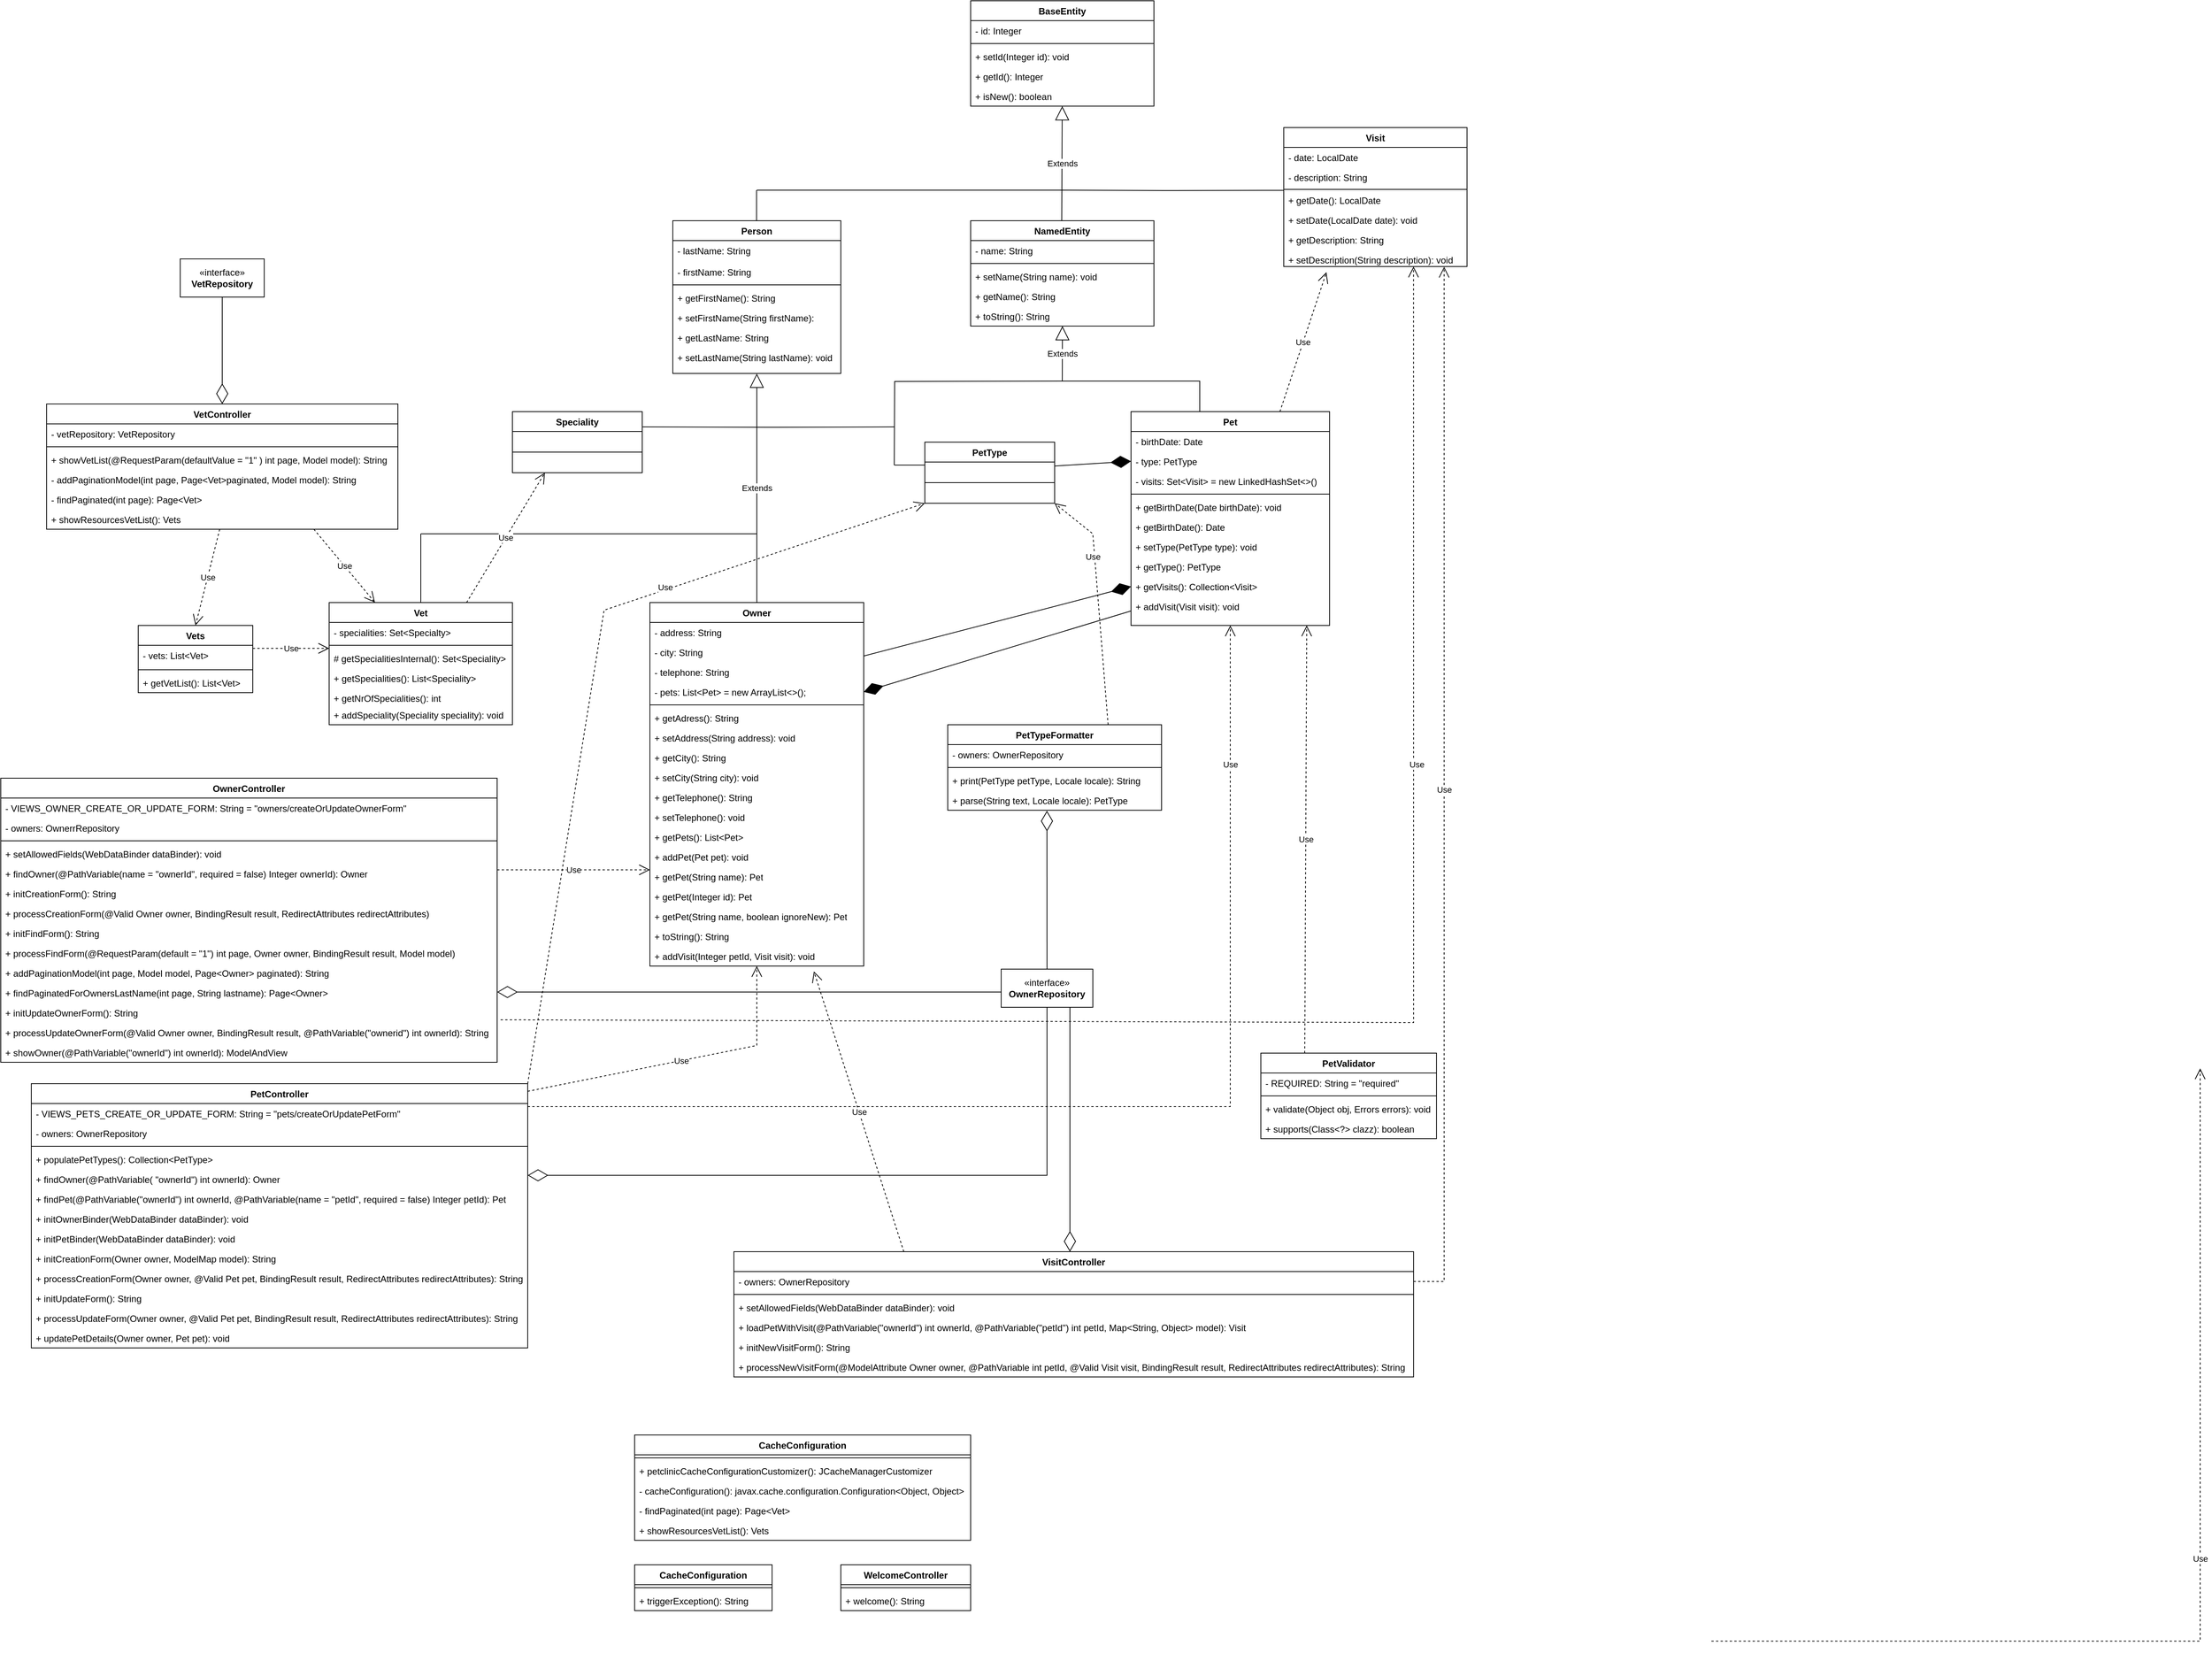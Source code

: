 <mxfile version="26.1.0">
  <diagram id="C5RBs43oDa-KdzZeNtuy" name="Page-1">
    <mxGraphModel dx="3143" dy="3541" grid="1" gridSize="10" guides="1" tooltips="1" connect="1" arrows="1" fold="1" page="1" pageScale="1" pageWidth="827" pageHeight="1169" math="0" shadow="0">
      <root>
        <mxCell id="WIyWlLk6GJQsqaUBKTNV-0" />
        <mxCell id="WIyWlLk6GJQsqaUBKTNV-1" parent="WIyWlLk6GJQsqaUBKTNV-0" />
        <mxCell id="treNw8Xe52a4ep_lziaN-0" value="Owner" style="swimlane;fontStyle=1;align=center;verticalAlign=top;childLayout=stackLayout;horizontal=1;startSize=26;horizontalStack=0;resizeParent=1;resizeParentMax=0;resizeLast=0;collapsible=1;marginBottom=0;whiteSpace=wrap;html=1;" parent="WIyWlLk6GJQsqaUBKTNV-1" vertex="1">
          <mxGeometry x="80" y="-310" width="280" height="476" as="geometry" />
        </mxCell>
        <mxCell id="treNw8Xe52a4ep_lziaN-6" value="- address: String&amp;nbsp;" style="text;strokeColor=none;fillColor=none;align=left;verticalAlign=top;spacingLeft=4;spacingRight=4;overflow=hidden;rotatable=0;points=[[0,0.5],[1,0.5]];portConstraint=eastwest;whiteSpace=wrap;html=1;" parent="treNw8Xe52a4ep_lziaN-0" vertex="1">
          <mxGeometry y="26" width="280" height="26" as="geometry" />
        </mxCell>
        <mxCell id="treNw8Xe52a4ep_lziaN-7" value="- city: String" style="text;strokeColor=none;fillColor=none;align=left;verticalAlign=top;spacingLeft=4;spacingRight=4;overflow=hidden;rotatable=0;points=[[0,0.5],[1,0.5]];portConstraint=eastwest;whiteSpace=wrap;html=1;" parent="treNw8Xe52a4ep_lziaN-0" vertex="1">
          <mxGeometry y="52" width="280" height="26" as="geometry" />
        </mxCell>
        <mxCell id="treNw8Xe52a4ep_lziaN-8" value="- telephone: String&amp;nbsp;" style="text;strokeColor=none;fillColor=none;align=left;verticalAlign=top;spacingLeft=4;spacingRight=4;overflow=hidden;rotatable=0;points=[[0,0.5],[1,0.5]];portConstraint=eastwest;whiteSpace=wrap;html=1;" parent="treNw8Xe52a4ep_lziaN-0" vertex="1">
          <mxGeometry y="78" width="280" height="26" as="geometry" />
        </mxCell>
        <mxCell id="treNw8Xe52a4ep_lziaN-1" value="- pets: List&amp;lt;Pet&amp;gt; = new ArrayList&amp;lt;&amp;gt;();" style="text;strokeColor=none;fillColor=none;align=left;verticalAlign=top;spacingLeft=4;spacingRight=4;overflow=hidden;rotatable=0;points=[[0,0.5],[1,0.5]];portConstraint=eastwest;whiteSpace=wrap;html=1;" parent="treNw8Xe52a4ep_lziaN-0" vertex="1">
          <mxGeometry y="104" width="280" height="26" as="geometry" />
        </mxCell>
        <mxCell id="treNw8Xe52a4ep_lziaN-2" value="" style="line;strokeWidth=1;fillColor=none;align=left;verticalAlign=middle;spacingTop=-1;spacingLeft=3;spacingRight=3;rotatable=0;labelPosition=right;points=[];portConstraint=eastwest;strokeColor=inherit;" parent="treNw8Xe52a4ep_lziaN-0" vertex="1">
          <mxGeometry y="130" width="280" height="8" as="geometry" />
        </mxCell>
        <mxCell id="treNw8Xe52a4ep_lziaN-9" value="+ getAdress(): String" style="text;strokeColor=none;fillColor=none;align=left;verticalAlign=top;spacingLeft=4;spacingRight=4;overflow=hidden;rotatable=0;points=[[0,0.5],[1,0.5]];portConstraint=eastwest;whiteSpace=wrap;html=1;" parent="treNw8Xe52a4ep_lziaN-0" vertex="1">
          <mxGeometry y="138" width="280" height="26" as="geometry" />
        </mxCell>
        <mxCell id="treNw8Xe52a4ep_lziaN-10" value="+ setAddress(String address): void" style="text;strokeColor=none;fillColor=none;align=left;verticalAlign=top;spacingLeft=4;spacingRight=4;overflow=hidden;rotatable=0;points=[[0,0.5],[1,0.5]];portConstraint=eastwest;whiteSpace=wrap;html=1;" parent="treNw8Xe52a4ep_lziaN-0" vertex="1">
          <mxGeometry y="164" width="280" height="26" as="geometry" />
        </mxCell>
        <mxCell id="treNw8Xe52a4ep_lziaN-11" value="+ getCity(): String" style="text;strokeColor=none;fillColor=none;align=left;verticalAlign=top;spacingLeft=4;spacingRight=4;overflow=hidden;rotatable=0;points=[[0,0.5],[1,0.5]];portConstraint=eastwest;whiteSpace=wrap;html=1;" parent="treNw8Xe52a4ep_lziaN-0" vertex="1">
          <mxGeometry y="190" width="280" height="26" as="geometry" />
        </mxCell>
        <mxCell id="treNw8Xe52a4ep_lziaN-12" value="+ setCity(String city): void" style="text;strokeColor=none;fillColor=none;align=left;verticalAlign=top;spacingLeft=4;spacingRight=4;overflow=hidden;rotatable=0;points=[[0,0.5],[1,0.5]];portConstraint=eastwest;whiteSpace=wrap;html=1;" parent="treNw8Xe52a4ep_lziaN-0" vertex="1">
          <mxGeometry y="216" width="280" height="26" as="geometry" />
        </mxCell>
        <mxCell id="treNw8Xe52a4ep_lziaN-13" value="+ getTelephone(): String" style="text;strokeColor=none;fillColor=none;align=left;verticalAlign=top;spacingLeft=4;spacingRight=4;overflow=hidden;rotatable=0;points=[[0,0.5],[1,0.5]];portConstraint=eastwest;whiteSpace=wrap;html=1;" parent="treNw8Xe52a4ep_lziaN-0" vertex="1">
          <mxGeometry y="242" width="280" height="26" as="geometry" />
        </mxCell>
        <mxCell id="treNw8Xe52a4ep_lziaN-14" value="+ setTelephone(): void" style="text;strokeColor=none;fillColor=none;align=left;verticalAlign=top;spacingLeft=4;spacingRight=4;overflow=hidden;rotatable=0;points=[[0,0.5],[1,0.5]];portConstraint=eastwest;whiteSpace=wrap;html=1;" parent="treNw8Xe52a4ep_lziaN-0" vertex="1">
          <mxGeometry y="268" width="280" height="26" as="geometry" />
        </mxCell>
        <mxCell id="treNw8Xe52a4ep_lziaN-18" value="+ getPets(): List&amp;lt;Pet&amp;gt;" style="text;strokeColor=none;fillColor=none;align=left;verticalAlign=top;spacingLeft=4;spacingRight=4;overflow=hidden;rotatable=0;points=[[0,0.5],[1,0.5]];portConstraint=eastwest;whiteSpace=wrap;html=1;" parent="treNw8Xe52a4ep_lziaN-0" vertex="1">
          <mxGeometry y="294" width="280" height="26" as="geometry" />
        </mxCell>
        <mxCell id="treNw8Xe52a4ep_lziaN-19" value="+ addPet(Pet pet): void" style="text;strokeColor=none;fillColor=none;align=left;verticalAlign=top;spacingLeft=4;spacingRight=4;overflow=hidden;rotatable=0;points=[[0,0.5],[1,0.5]];portConstraint=eastwest;whiteSpace=wrap;html=1;" parent="treNw8Xe52a4ep_lziaN-0" vertex="1">
          <mxGeometry y="320" width="280" height="26" as="geometry" />
        </mxCell>
        <mxCell id="FpK9VYKUKuH9tmydP0Fb-16" value="+ getPet(String name): Pet" style="text;strokeColor=none;fillColor=none;align=left;verticalAlign=top;spacingLeft=4;spacingRight=4;overflow=hidden;rotatable=0;points=[[0,0.5],[1,0.5]];portConstraint=eastwest;whiteSpace=wrap;html=1;" vertex="1" parent="treNw8Xe52a4ep_lziaN-0">
          <mxGeometry y="346" width="280" height="26" as="geometry" />
        </mxCell>
        <mxCell id="FpK9VYKUKuH9tmydP0Fb-17" value="+ getPet(Integer id): Pet" style="text;strokeColor=none;fillColor=none;align=left;verticalAlign=top;spacingLeft=4;spacingRight=4;overflow=hidden;rotatable=0;points=[[0,0.5],[1,0.5]];portConstraint=eastwest;whiteSpace=wrap;html=1;" vertex="1" parent="treNw8Xe52a4ep_lziaN-0">
          <mxGeometry y="372" width="280" height="26" as="geometry" />
        </mxCell>
        <mxCell id="FpK9VYKUKuH9tmydP0Fb-18" value="+ getPet(String name, boolean ignoreNew): Pet" style="text;strokeColor=none;fillColor=none;align=left;verticalAlign=top;spacingLeft=4;spacingRight=4;overflow=hidden;rotatable=0;points=[[0,0.5],[1,0.5]];portConstraint=eastwest;whiteSpace=wrap;html=1;" vertex="1" parent="treNw8Xe52a4ep_lziaN-0">
          <mxGeometry y="398" width="280" height="26" as="geometry" />
        </mxCell>
        <mxCell id="treNw8Xe52a4ep_lziaN-16" value="+ toString(): String" style="text;strokeColor=none;fillColor=none;align=left;verticalAlign=top;spacingLeft=4;spacingRight=4;overflow=hidden;rotatable=0;points=[[0,0.5],[1,0.5]];portConstraint=eastwest;whiteSpace=wrap;html=1;" parent="treNw8Xe52a4ep_lziaN-0" vertex="1">
          <mxGeometry y="424" width="280" height="26" as="geometry" />
        </mxCell>
        <mxCell id="treNw8Xe52a4ep_lziaN-17" value="+ addVisit(Integer petId, Visit visit): void" style="text;strokeColor=none;fillColor=none;align=left;verticalAlign=top;spacingLeft=4;spacingRight=4;overflow=hidden;rotatable=0;points=[[0,0.5],[1,0.5]];portConstraint=eastwest;whiteSpace=wrap;html=1;" parent="treNw8Xe52a4ep_lziaN-0" vertex="1">
          <mxGeometry y="450" width="280" height="26" as="geometry" />
        </mxCell>
        <mxCell id="treNw8Xe52a4ep_lziaN-24" value="Person" style="swimlane;fontStyle=1;align=center;verticalAlign=top;childLayout=stackLayout;horizontal=1;startSize=26;horizontalStack=0;resizeParent=1;resizeParentMax=0;resizeLast=0;collapsible=1;marginBottom=0;whiteSpace=wrap;html=1;" parent="WIyWlLk6GJQsqaUBKTNV-1" vertex="1">
          <mxGeometry x="110" y="-810" width="220" height="200" as="geometry" />
        </mxCell>
        <mxCell id="treNw8Xe52a4ep_lziaN-25" value="- lastName: String" style="text;strokeColor=none;fillColor=none;align=left;verticalAlign=top;spacingLeft=4;spacingRight=4;overflow=hidden;rotatable=0;points=[[0,0.5],[1,0.5]];portConstraint=eastwest;whiteSpace=wrap;html=1;" parent="treNw8Xe52a4ep_lziaN-24" vertex="1">
          <mxGeometry y="26" width="220" height="28" as="geometry" />
        </mxCell>
        <mxCell id="treNw8Xe52a4ep_lziaN-29" value="- firstName: String" style="text;strokeColor=none;fillColor=none;align=left;verticalAlign=top;spacingLeft=4;spacingRight=4;overflow=hidden;rotatable=0;points=[[0,0.5],[1,0.5]];portConstraint=eastwest;whiteSpace=wrap;html=1;" parent="treNw8Xe52a4ep_lziaN-24" vertex="1">
          <mxGeometry y="54" width="220" height="26" as="geometry" />
        </mxCell>
        <mxCell id="treNw8Xe52a4ep_lziaN-26" value="" style="line;strokeWidth=1;fillColor=none;align=left;verticalAlign=middle;spacingTop=-1;spacingLeft=3;spacingRight=3;rotatable=0;labelPosition=right;points=[];portConstraint=eastwest;strokeColor=inherit;" parent="treNw8Xe52a4ep_lziaN-24" vertex="1">
          <mxGeometry y="80" width="220" height="8" as="geometry" />
        </mxCell>
        <mxCell id="treNw8Xe52a4ep_lziaN-30" value="+ getFirstName(): String" style="text;strokeColor=none;fillColor=none;align=left;verticalAlign=top;spacingLeft=4;spacingRight=4;overflow=hidden;rotatable=0;points=[[0,0.5],[1,0.5]];portConstraint=eastwest;whiteSpace=wrap;html=1;" parent="treNw8Xe52a4ep_lziaN-24" vertex="1">
          <mxGeometry y="88" width="220" height="26" as="geometry" />
        </mxCell>
        <mxCell id="treNw8Xe52a4ep_lziaN-31" value="+ setFirstName(String firstName):&amp;nbsp;" style="text;strokeColor=none;fillColor=none;align=left;verticalAlign=top;spacingLeft=4;spacingRight=4;overflow=hidden;rotatable=0;points=[[0,0.5],[1,0.5]];portConstraint=eastwest;whiteSpace=wrap;html=1;" parent="treNw8Xe52a4ep_lziaN-24" vertex="1">
          <mxGeometry y="114" width="220" height="26" as="geometry" />
        </mxCell>
        <mxCell id="treNw8Xe52a4ep_lziaN-32" value="+ getLastName: String" style="text;strokeColor=none;fillColor=none;align=left;verticalAlign=top;spacingLeft=4;spacingRight=4;overflow=hidden;rotatable=0;points=[[0,0.5],[1,0.5]];portConstraint=eastwest;whiteSpace=wrap;html=1;" parent="treNw8Xe52a4ep_lziaN-24" vertex="1">
          <mxGeometry y="140" width="220" height="26" as="geometry" />
        </mxCell>
        <mxCell id="treNw8Xe52a4ep_lziaN-27" value="+ setLastName(String lastName): void&amp;nbsp;" style="text;strokeColor=none;fillColor=none;align=left;verticalAlign=top;spacingLeft=4;spacingRight=4;overflow=hidden;rotatable=0;points=[[0,0.5],[1,0.5]];portConstraint=eastwest;whiteSpace=wrap;html=1;" parent="treNw8Xe52a4ep_lziaN-24" vertex="1">
          <mxGeometry y="166" width="220" height="34" as="geometry" />
        </mxCell>
        <mxCell id="treNw8Xe52a4ep_lziaN-33" value="Extends" style="endArrow=block;endSize=16;endFill=0;html=1;rounded=0;entryX=0.5;entryY=1.006;entryDx=0;entryDy=0;entryPerimeter=0;exitX=0.5;exitY=0;exitDx=0;exitDy=0;" parent="WIyWlLk6GJQsqaUBKTNV-1" source="treNw8Xe52a4ep_lziaN-0" target="treNw8Xe52a4ep_lziaN-27" edge="1">
          <mxGeometry width="160" relative="1" as="geometry">
            <mxPoint x="220" y="-840" as="sourcePoint" />
            <mxPoint x="219.5" y="-930" as="targetPoint" />
          </mxGeometry>
        </mxCell>
        <mxCell id="treNw8Xe52a4ep_lziaN-34" value="Pet" style="swimlane;fontStyle=1;align=center;verticalAlign=top;childLayout=stackLayout;horizontal=1;startSize=26;horizontalStack=0;resizeParent=1;resizeParentMax=0;resizeLast=0;collapsible=1;marginBottom=0;whiteSpace=wrap;html=1;" parent="WIyWlLk6GJQsqaUBKTNV-1" vertex="1">
          <mxGeometry x="710" y="-560" width="260" height="280" as="geometry" />
        </mxCell>
        <mxCell id="treNw8Xe52a4ep_lziaN-35" value="- birthDate: Date" style="text;strokeColor=none;fillColor=none;align=left;verticalAlign=top;spacingLeft=4;spacingRight=4;overflow=hidden;rotatable=0;points=[[0,0.5],[1,0.5]];portConstraint=eastwest;whiteSpace=wrap;html=1;" parent="treNw8Xe52a4ep_lziaN-34" vertex="1">
          <mxGeometry y="26" width="260" height="26" as="geometry" />
        </mxCell>
        <mxCell id="treNw8Xe52a4ep_lziaN-43" value="- type: PetType" style="text;strokeColor=none;fillColor=none;align=left;verticalAlign=top;spacingLeft=4;spacingRight=4;overflow=hidden;rotatable=0;points=[[0,0.5],[1,0.5]];portConstraint=eastwest;whiteSpace=wrap;html=1;" parent="treNw8Xe52a4ep_lziaN-34" vertex="1">
          <mxGeometry y="52" width="260" height="26" as="geometry" />
        </mxCell>
        <mxCell id="treNw8Xe52a4ep_lziaN-36" value="- visits: Set&amp;lt;Visit&amp;gt; = new LinkedHashSet&amp;lt;&amp;gt;()" style="text;strokeColor=none;fillColor=none;align=left;verticalAlign=top;spacingLeft=4;spacingRight=4;overflow=hidden;rotatable=0;points=[[0,0.5],[1,0.5]];portConstraint=eastwest;whiteSpace=wrap;html=1;" parent="treNw8Xe52a4ep_lziaN-34" vertex="1">
          <mxGeometry y="78" width="260" height="26" as="geometry" />
        </mxCell>
        <mxCell id="treNw8Xe52a4ep_lziaN-37" value="" style="line;strokeWidth=1;fillColor=none;align=left;verticalAlign=middle;spacingTop=-1;spacingLeft=3;spacingRight=3;rotatable=0;labelPosition=right;points=[];portConstraint=eastwest;strokeColor=inherit;" parent="treNw8Xe52a4ep_lziaN-34" vertex="1">
          <mxGeometry y="104" width="260" height="8" as="geometry" />
        </mxCell>
        <mxCell id="treNw8Xe52a4ep_lziaN-38" value="+ getBirthDate(Date birthDate): void" style="text;strokeColor=none;fillColor=none;align=left;verticalAlign=top;spacingLeft=4;spacingRight=4;overflow=hidden;rotatable=0;points=[[0,0.5],[1,0.5]];portConstraint=eastwest;whiteSpace=wrap;html=1;" parent="treNw8Xe52a4ep_lziaN-34" vertex="1">
          <mxGeometry y="112" width="260" height="26" as="geometry" />
        </mxCell>
        <mxCell id="treNw8Xe52a4ep_lziaN-39" value="+ getBirthDate(): Date&amp;nbsp;" style="text;strokeColor=none;fillColor=none;align=left;verticalAlign=top;spacingLeft=4;spacingRight=4;overflow=hidden;rotatable=0;points=[[0,0.5],[1,0.5]];portConstraint=eastwest;whiteSpace=wrap;html=1;" parent="treNw8Xe52a4ep_lziaN-34" vertex="1">
          <mxGeometry y="138" width="260" height="26" as="geometry" />
        </mxCell>
        <mxCell id="treNw8Xe52a4ep_lziaN-40" value="+ setType(PetType type): void" style="text;strokeColor=none;fillColor=none;align=left;verticalAlign=top;spacingLeft=4;spacingRight=4;overflow=hidden;rotatable=0;points=[[0,0.5],[1,0.5]];portConstraint=eastwest;whiteSpace=wrap;html=1;" parent="treNw8Xe52a4ep_lziaN-34" vertex="1">
          <mxGeometry y="164" width="260" height="26" as="geometry" />
        </mxCell>
        <mxCell id="treNw8Xe52a4ep_lziaN-46" value="+ getType(): PetType" style="text;strokeColor=none;fillColor=none;align=left;verticalAlign=top;spacingLeft=4;spacingRight=4;overflow=hidden;rotatable=0;points=[[0,0.5],[1,0.5]];portConstraint=eastwest;whiteSpace=wrap;html=1;" parent="treNw8Xe52a4ep_lziaN-34" vertex="1">
          <mxGeometry y="190" width="260" height="26" as="geometry" />
        </mxCell>
        <mxCell id="treNw8Xe52a4ep_lziaN-51" value="+ getVisits(): Collection&amp;lt;Visit&amp;gt;" style="text;strokeColor=none;fillColor=none;align=left;verticalAlign=top;spacingLeft=4;spacingRight=4;overflow=hidden;rotatable=0;points=[[0,0.5],[1,0.5]];portConstraint=eastwest;whiteSpace=wrap;html=1;" parent="treNw8Xe52a4ep_lziaN-34" vertex="1">
          <mxGeometry y="216" width="260" height="26" as="geometry" />
        </mxCell>
        <mxCell id="treNw8Xe52a4ep_lziaN-41" value="+ addVisit(Visit visit): void" style="text;strokeColor=none;fillColor=none;align=left;verticalAlign=top;spacingLeft=4;spacingRight=4;overflow=hidden;rotatable=0;points=[[0,0.5],[1,0.5]];portConstraint=eastwest;whiteSpace=wrap;html=1;" parent="treNw8Xe52a4ep_lziaN-34" vertex="1">
          <mxGeometry y="242" width="260" height="38" as="geometry" />
        </mxCell>
        <mxCell id="treNw8Xe52a4ep_lziaN-52" value="Extends" style="endArrow=block;endSize=16;endFill=0;html=1;rounded=0;" parent="WIyWlLk6GJQsqaUBKTNV-1" edge="1">
          <mxGeometry width="160" relative="1" as="geometry">
            <mxPoint x="620" y="-600" as="sourcePoint" />
            <mxPoint x="620.2" y="-672" as="targetPoint" />
          </mxGeometry>
        </mxCell>
        <mxCell id="pr3F95v6sbht4BR1zz6e-0" value="NamedEntity" style="swimlane;fontStyle=1;align=center;verticalAlign=top;childLayout=stackLayout;horizontal=1;startSize=26;horizontalStack=0;resizeParent=1;resizeParentMax=0;resizeLast=0;collapsible=1;marginBottom=0;whiteSpace=wrap;html=1;" parent="WIyWlLk6GJQsqaUBKTNV-1" vertex="1">
          <mxGeometry x="500" y="-810" width="240" height="138" as="geometry" />
        </mxCell>
        <mxCell id="pr3F95v6sbht4BR1zz6e-1" value="- name: String" style="text;strokeColor=none;fillColor=none;align=left;verticalAlign=top;spacingLeft=4;spacingRight=4;overflow=hidden;rotatable=0;points=[[0,0.5],[1,0.5]];portConstraint=eastwest;whiteSpace=wrap;html=1;" parent="pr3F95v6sbht4BR1zz6e-0" vertex="1">
          <mxGeometry y="26" width="240" height="26" as="geometry" />
        </mxCell>
        <mxCell id="pr3F95v6sbht4BR1zz6e-3" value="" style="line;strokeWidth=1;fillColor=none;align=left;verticalAlign=middle;spacingTop=-1;spacingLeft=3;spacingRight=3;rotatable=0;labelPosition=right;points=[];portConstraint=eastwest;strokeColor=inherit;" parent="pr3F95v6sbht4BR1zz6e-0" vertex="1">
          <mxGeometry y="52" width="240" height="8" as="geometry" />
        </mxCell>
        <mxCell id="pr3F95v6sbht4BR1zz6e-4" value="+ setName(String name): void" style="text;strokeColor=none;fillColor=none;align=left;verticalAlign=top;spacingLeft=4;spacingRight=4;overflow=hidden;rotatable=0;points=[[0,0.5],[1,0.5]];portConstraint=eastwest;whiteSpace=wrap;html=1;" parent="pr3F95v6sbht4BR1zz6e-0" vertex="1">
          <mxGeometry y="60" width="240" height="26" as="geometry" />
        </mxCell>
        <mxCell id="pr3F95v6sbht4BR1zz6e-5" value="+ getName(): String&amp;nbsp;" style="text;strokeColor=none;fillColor=none;align=left;verticalAlign=top;spacingLeft=4;spacingRight=4;overflow=hidden;rotatable=0;points=[[0,0.5],[1,0.5]];portConstraint=eastwest;whiteSpace=wrap;html=1;" parent="pr3F95v6sbht4BR1zz6e-0" vertex="1">
          <mxGeometry y="86" width="240" height="26" as="geometry" />
        </mxCell>
        <mxCell id="pr3F95v6sbht4BR1zz6e-6" value="+ toString(): String" style="text;strokeColor=none;fillColor=none;align=left;verticalAlign=top;spacingLeft=4;spacingRight=4;overflow=hidden;rotatable=0;points=[[0,0.5],[1,0.5]];portConstraint=eastwest;whiteSpace=wrap;html=1;" parent="pr3F95v6sbht4BR1zz6e-0" vertex="1">
          <mxGeometry y="112" width="240" height="26" as="geometry" />
        </mxCell>
        <mxCell id="pr3F95v6sbht4BR1zz6e-9" value="BaseEntity" style="swimlane;fontStyle=1;align=center;verticalAlign=top;childLayout=stackLayout;horizontal=1;startSize=26;horizontalStack=0;resizeParent=1;resizeParentMax=0;resizeLast=0;collapsible=1;marginBottom=0;whiteSpace=wrap;html=1;" parent="WIyWlLk6GJQsqaUBKTNV-1" vertex="1">
          <mxGeometry x="500" y="-1098" width="240" height="138" as="geometry" />
        </mxCell>
        <mxCell id="pr3F95v6sbht4BR1zz6e-10" value="- id: Integer" style="text;strokeColor=none;fillColor=none;align=left;verticalAlign=top;spacingLeft=4;spacingRight=4;overflow=hidden;rotatable=0;points=[[0,0.5],[1,0.5]];portConstraint=eastwest;whiteSpace=wrap;html=1;" parent="pr3F95v6sbht4BR1zz6e-9" vertex="1">
          <mxGeometry y="26" width="240" height="26" as="geometry" />
        </mxCell>
        <mxCell id="pr3F95v6sbht4BR1zz6e-11" value="" style="line;strokeWidth=1;fillColor=none;align=left;verticalAlign=middle;spacingTop=-1;spacingLeft=3;spacingRight=3;rotatable=0;labelPosition=right;points=[];portConstraint=eastwest;strokeColor=inherit;" parent="pr3F95v6sbht4BR1zz6e-9" vertex="1">
          <mxGeometry y="52" width="240" height="8" as="geometry" />
        </mxCell>
        <mxCell id="pr3F95v6sbht4BR1zz6e-12" value="+ setId(Integer id): void" style="text;strokeColor=none;fillColor=none;align=left;verticalAlign=top;spacingLeft=4;spacingRight=4;overflow=hidden;rotatable=0;points=[[0,0.5],[1,0.5]];portConstraint=eastwest;whiteSpace=wrap;html=1;" parent="pr3F95v6sbht4BR1zz6e-9" vertex="1">
          <mxGeometry y="60" width="240" height="26" as="geometry" />
        </mxCell>
        <mxCell id="pr3F95v6sbht4BR1zz6e-13" value="+ getId(): Integer &amp;nbsp;" style="text;strokeColor=none;fillColor=none;align=left;verticalAlign=top;spacingLeft=4;spacingRight=4;overflow=hidden;rotatable=0;points=[[0,0.5],[1,0.5]];portConstraint=eastwest;whiteSpace=wrap;html=1;" parent="pr3F95v6sbht4BR1zz6e-9" vertex="1">
          <mxGeometry y="86" width="240" height="26" as="geometry" />
        </mxCell>
        <mxCell id="pr3F95v6sbht4BR1zz6e-14" value="+ isNew(): boolean" style="text;strokeColor=none;fillColor=none;align=left;verticalAlign=top;spacingLeft=4;spacingRight=4;overflow=hidden;rotatable=0;points=[[0,0.5],[1,0.5]];portConstraint=eastwest;whiteSpace=wrap;html=1;" parent="pr3F95v6sbht4BR1zz6e-9" vertex="1">
          <mxGeometry y="112" width="240" height="26" as="geometry" />
        </mxCell>
        <mxCell id="pr3F95v6sbht4BR1zz6e-15" value="Extends" style="endArrow=block;endSize=16;endFill=0;html=1;rounded=0;" parent="WIyWlLk6GJQsqaUBKTNV-1" target="pr3F95v6sbht4BR1zz6e-14" edge="1">
          <mxGeometry width="160" relative="1" as="geometry">
            <mxPoint x="619.29" y="-810" as="sourcePoint" />
            <mxPoint x="619.29" y="-890" as="targetPoint" />
          </mxGeometry>
        </mxCell>
        <mxCell id="pr3F95v6sbht4BR1zz6e-16" value="PetType" style="swimlane;fontStyle=1;align=center;verticalAlign=top;childLayout=stackLayout;horizontal=1;startSize=26;horizontalStack=0;resizeParent=1;resizeParentMax=0;resizeLast=0;collapsible=1;marginBottom=0;whiteSpace=wrap;html=1;" parent="WIyWlLk6GJQsqaUBKTNV-1" vertex="1">
          <mxGeometry x="440" y="-520" width="170" height="80" as="geometry" />
        </mxCell>
        <mxCell id="pr3F95v6sbht4BR1zz6e-18" value="" style="line;strokeWidth=1;fillColor=none;align=left;verticalAlign=middle;spacingTop=-1;spacingLeft=3;spacingRight=3;rotatable=0;labelPosition=right;points=[];portConstraint=eastwest;strokeColor=inherit;" parent="pr3F95v6sbht4BR1zz6e-16" vertex="1">
          <mxGeometry y="26" width="170" height="54" as="geometry" />
        </mxCell>
        <mxCell id="pr3F95v6sbht4BR1zz6e-31" value="Speciality" style="swimlane;fontStyle=1;align=center;verticalAlign=top;childLayout=stackLayout;horizontal=1;startSize=26;horizontalStack=0;resizeParent=1;resizeParentMax=0;resizeLast=0;collapsible=1;marginBottom=0;whiteSpace=wrap;html=1;" parent="WIyWlLk6GJQsqaUBKTNV-1" vertex="1">
          <mxGeometry x="-100" y="-560" width="170" height="80" as="geometry" />
        </mxCell>
        <mxCell id="pr3F95v6sbht4BR1zz6e-32" value="" style="line;strokeWidth=1;fillColor=none;align=left;verticalAlign=middle;spacingTop=-1;spacingLeft=3;spacingRight=3;rotatable=0;labelPosition=right;points=[];portConstraint=eastwest;strokeColor=inherit;" parent="pr3F95v6sbht4BR1zz6e-31" vertex="1">
          <mxGeometry y="26" width="170" height="54" as="geometry" />
        </mxCell>
        <mxCell id="pr3F95v6sbht4BR1zz6e-39" value="Vet" style="swimlane;fontStyle=1;align=center;verticalAlign=top;childLayout=stackLayout;horizontal=1;startSize=26;horizontalStack=0;resizeParent=1;resizeParentMax=0;resizeLast=0;collapsible=1;marginBottom=0;whiteSpace=wrap;html=1;" parent="WIyWlLk6GJQsqaUBKTNV-1" vertex="1">
          <mxGeometry x="-340" y="-310" width="240" height="160" as="geometry" />
        </mxCell>
        <mxCell id="pr3F95v6sbht4BR1zz6e-40" value="- specialities: Set&amp;lt;Specialty&amp;gt;" style="text;strokeColor=none;fillColor=none;align=left;verticalAlign=top;spacingLeft=4;spacingRight=4;overflow=hidden;rotatable=0;points=[[0,0.5],[1,0.5]];portConstraint=eastwest;whiteSpace=wrap;html=1;" parent="pr3F95v6sbht4BR1zz6e-39" vertex="1">
          <mxGeometry y="26" width="240" height="26" as="geometry" />
        </mxCell>
        <mxCell id="pr3F95v6sbht4BR1zz6e-42" value="" style="line;strokeWidth=1;fillColor=none;align=left;verticalAlign=middle;spacingTop=-1;spacingLeft=3;spacingRight=3;rotatable=0;labelPosition=right;points=[];portConstraint=eastwest;strokeColor=inherit;" parent="pr3F95v6sbht4BR1zz6e-39" vertex="1">
          <mxGeometry y="52" width="240" height="8" as="geometry" />
        </mxCell>
        <mxCell id="pr3F95v6sbht4BR1zz6e-44" value="# getSpecialitiesInternal(): Set&amp;lt;Speciality&amp;gt;" style="text;strokeColor=none;fillColor=none;align=left;verticalAlign=top;spacingLeft=4;spacingRight=4;overflow=hidden;rotatable=0;points=[[0,0.5],[1,0.5]];portConstraint=eastwest;whiteSpace=wrap;html=1;" parent="pr3F95v6sbht4BR1zz6e-39" vertex="1">
          <mxGeometry y="60" width="240" height="26" as="geometry" />
        </mxCell>
        <mxCell id="pr3F95v6sbht4BR1zz6e-45" value="+ getSpecialities(): List&amp;lt;Speciality&amp;gt;" style="text;strokeColor=none;fillColor=none;align=left;verticalAlign=top;spacingLeft=4;spacingRight=4;overflow=hidden;rotatable=0;points=[[0,0.5],[1,0.5]];portConstraint=eastwest;whiteSpace=wrap;html=1;" parent="pr3F95v6sbht4BR1zz6e-39" vertex="1">
          <mxGeometry y="86" width="240" height="26" as="geometry" />
        </mxCell>
        <mxCell id="pr3F95v6sbht4BR1zz6e-46" value="+ getNrOfSpecialities(): int&amp;nbsp;" style="text;strokeColor=none;fillColor=none;align=left;verticalAlign=top;spacingLeft=4;spacingRight=4;overflow=hidden;rotatable=0;points=[[0,0.5],[1,0.5]];portConstraint=eastwest;whiteSpace=wrap;html=1;" parent="pr3F95v6sbht4BR1zz6e-39" vertex="1">
          <mxGeometry y="112" width="240" height="22" as="geometry" />
        </mxCell>
        <mxCell id="pr3F95v6sbht4BR1zz6e-48" value="+ addSpeciality(Speciality speciality): void" style="text;strokeColor=none;fillColor=none;align=left;verticalAlign=top;spacingLeft=4;spacingRight=4;overflow=hidden;rotatable=0;points=[[0,0.5],[1,0.5]];portConstraint=eastwest;whiteSpace=wrap;html=1;" parent="pr3F95v6sbht4BR1zz6e-39" vertex="1">
          <mxGeometry y="134" width="240" height="26" as="geometry" />
        </mxCell>
        <mxCell id="pr3F95v6sbht4BR1zz6e-55" value="Vets" style="swimlane;fontStyle=1;align=center;verticalAlign=top;childLayout=stackLayout;horizontal=1;startSize=26;horizontalStack=0;resizeParent=1;resizeParentMax=0;resizeLast=0;collapsible=1;marginBottom=0;whiteSpace=wrap;html=1;" parent="WIyWlLk6GJQsqaUBKTNV-1" vertex="1">
          <mxGeometry x="-590" y="-280" width="150" height="88" as="geometry" />
        </mxCell>
        <mxCell id="pr3F95v6sbht4BR1zz6e-57" value="- vets: List&amp;lt;Vet&amp;gt;" style="text;strokeColor=none;fillColor=none;align=left;verticalAlign=top;spacingLeft=4;spacingRight=4;overflow=hidden;rotatable=0;points=[[0,0.5],[1,0.5]];portConstraint=eastwest;whiteSpace=wrap;html=1;" parent="pr3F95v6sbht4BR1zz6e-55" vertex="1">
          <mxGeometry y="26" width="150" height="28" as="geometry" />
        </mxCell>
        <mxCell id="pr3F95v6sbht4BR1zz6e-58" value="" style="line;strokeWidth=1;fillColor=none;align=left;verticalAlign=middle;spacingTop=-1;spacingLeft=3;spacingRight=3;rotatable=0;labelPosition=right;points=[];portConstraint=eastwest;strokeColor=inherit;" parent="pr3F95v6sbht4BR1zz6e-55" vertex="1">
          <mxGeometry y="54" width="150" height="8" as="geometry" />
        </mxCell>
        <mxCell id="pr3F95v6sbht4BR1zz6e-59" value="+ getVetList(): List&amp;lt;Vet&amp;gt;" style="text;strokeColor=none;fillColor=none;align=left;verticalAlign=top;spacingLeft=4;spacingRight=4;overflow=hidden;rotatable=0;points=[[0,0.5],[1,0.5]];portConstraint=eastwest;whiteSpace=wrap;html=1;" parent="pr3F95v6sbht4BR1zz6e-55" vertex="1">
          <mxGeometry y="62" width="150" height="26" as="geometry" />
        </mxCell>
        <mxCell id="pr3F95v6sbht4BR1zz6e-63" value="Visit" style="swimlane;fontStyle=1;align=center;verticalAlign=top;childLayout=stackLayout;horizontal=1;startSize=26;horizontalStack=0;resizeParent=1;resizeParentMax=0;resizeLast=0;collapsible=1;marginBottom=0;whiteSpace=wrap;html=1;" parent="WIyWlLk6GJQsqaUBKTNV-1" vertex="1">
          <mxGeometry x="910" y="-932" width="240" height="182" as="geometry" />
        </mxCell>
        <mxCell id="pr3F95v6sbht4BR1zz6e-64" value="- date: LocalDate" style="text;strokeColor=none;fillColor=none;align=left;verticalAlign=top;spacingLeft=4;spacingRight=4;overflow=hidden;rotatable=0;points=[[0,0.5],[1,0.5]];portConstraint=eastwest;whiteSpace=wrap;html=1;" parent="pr3F95v6sbht4BR1zz6e-63" vertex="1">
          <mxGeometry y="26" width="240" height="26" as="geometry" />
        </mxCell>
        <mxCell id="pr3F95v6sbht4BR1zz6e-65" value="- description: String" style="text;strokeColor=none;fillColor=none;align=left;verticalAlign=top;spacingLeft=4;spacingRight=4;overflow=hidden;rotatable=0;points=[[0,0.5],[1,0.5]];portConstraint=eastwest;whiteSpace=wrap;html=1;" parent="pr3F95v6sbht4BR1zz6e-63" vertex="1">
          <mxGeometry y="52" width="240" height="28" as="geometry" />
        </mxCell>
        <mxCell id="pr3F95v6sbht4BR1zz6e-66" value="" style="line;strokeWidth=1;fillColor=none;align=left;verticalAlign=middle;spacingTop=-1;spacingLeft=3;spacingRight=3;rotatable=0;labelPosition=right;points=[];portConstraint=eastwest;strokeColor=inherit;" parent="pr3F95v6sbht4BR1zz6e-63" vertex="1">
          <mxGeometry y="80" width="240" height="2" as="geometry" />
        </mxCell>
        <mxCell id="pr3F95v6sbht4BR1zz6e-67" value="+ getDate(): LocalDate" style="text;strokeColor=none;fillColor=none;align=left;verticalAlign=top;spacingLeft=4;spacingRight=4;overflow=hidden;rotatable=0;points=[[0,0.5],[1,0.5]];portConstraint=eastwest;whiteSpace=wrap;html=1;" parent="pr3F95v6sbht4BR1zz6e-63" vertex="1">
          <mxGeometry y="82" width="240" height="26" as="geometry" />
        </mxCell>
        <mxCell id="pr3F95v6sbht4BR1zz6e-68" value="+ setDate(LocalDate date): void" style="text;strokeColor=none;fillColor=none;align=left;verticalAlign=top;spacingLeft=4;spacingRight=4;overflow=hidden;rotatable=0;points=[[0,0.5],[1,0.5]];portConstraint=eastwest;whiteSpace=wrap;html=1;" parent="pr3F95v6sbht4BR1zz6e-63" vertex="1">
          <mxGeometry y="108" width="240" height="26" as="geometry" />
        </mxCell>
        <mxCell id="pr3F95v6sbht4BR1zz6e-69" value="+ getDescription: String" style="text;strokeColor=none;fillColor=none;align=left;verticalAlign=top;spacingLeft=4;spacingRight=4;overflow=hidden;rotatable=0;points=[[0,0.5],[1,0.5]];portConstraint=eastwest;whiteSpace=wrap;html=1;" parent="pr3F95v6sbht4BR1zz6e-63" vertex="1">
          <mxGeometry y="134" width="240" height="26" as="geometry" />
        </mxCell>
        <mxCell id="pr3F95v6sbht4BR1zz6e-70" value="+ setDescription(String description): void&amp;nbsp;" style="text;strokeColor=none;fillColor=none;align=left;verticalAlign=top;spacingLeft=4;spacingRight=4;overflow=hidden;rotatable=0;points=[[0,0.5],[1,0.5]];portConstraint=eastwest;whiteSpace=wrap;html=1;" parent="pr3F95v6sbht4BR1zz6e-63" vertex="1">
          <mxGeometry y="160" width="240" height="22" as="geometry" />
        </mxCell>
        <mxCell id="pr3F95v6sbht4BR1zz6e-75" value="" style="endArrow=none;html=1;edgeStyle=orthogonalEdgeStyle;rounded=0;entryX=0.001;entryY=0.08;entryDx=0;entryDy=0;entryPerimeter=0;" parent="WIyWlLk6GJQsqaUBKTNV-1" edge="1">
          <mxGeometry relative="1" as="geometry">
            <mxPoint x="620" y="-850" as="sourcePoint" />
            <mxPoint x="910.24" y="-849.76" as="targetPoint" />
          </mxGeometry>
        </mxCell>
        <mxCell id="pr3F95v6sbht4BR1zz6e-79" value="" style="endArrow=none;html=1;edgeStyle=orthogonalEdgeStyle;rounded=0;entryX=0.5;entryY=0;entryDx=0;entryDy=0;" parent="WIyWlLk6GJQsqaUBKTNV-1" target="treNw8Xe52a4ep_lziaN-34" edge="1">
          <mxGeometry relative="1" as="geometry">
            <mxPoint x="620" y="-600" as="sourcePoint" />
            <mxPoint x="780" y="-600" as="targetPoint" />
            <Array as="points">
              <mxPoint x="800" y="-600" />
              <mxPoint x="800" y="-560" />
            </Array>
          </mxGeometry>
        </mxCell>
        <mxCell id="pr3F95v6sbht4BR1zz6e-90" value="" style="endArrow=diamondThin;endFill=1;endSize=24;html=1;rounded=0;entryX=0;entryY=0.5;entryDx=0;entryDy=0;" parent="WIyWlLk6GJQsqaUBKTNV-1" target="treNw8Xe52a4ep_lziaN-51" edge="1">
          <mxGeometry width="160" relative="1" as="geometry">
            <mxPoint x="360" y="-240" as="sourcePoint" />
            <mxPoint x="710" y="-344" as="targetPoint" />
          </mxGeometry>
        </mxCell>
        <mxCell id="pr3F95v6sbht4BR1zz6e-93" value="" style="endArrow=none;html=1;edgeStyle=orthogonalEdgeStyle;rounded=0;" parent="WIyWlLk6GJQsqaUBKTNV-1" edge="1">
          <mxGeometry relative="1" as="geometry">
            <mxPoint x="400" y="-490" as="sourcePoint" />
            <mxPoint x="440" y="-490" as="targetPoint" />
          </mxGeometry>
        </mxCell>
        <mxCell id="pr3F95v6sbht4BR1zz6e-96" value="" style="endArrow=none;html=1;edgeStyle=orthogonalEdgeStyle;rounded=0;entryX=1;entryY=0.25;entryDx=0;entryDy=0;" parent="WIyWlLk6GJQsqaUBKTNV-1" edge="1" target="pr3F95v6sbht4BR1zz6e-31">
          <mxGeometry relative="1" as="geometry">
            <mxPoint x="400" y="-540" as="sourcePoint" />
            <mxPoint x="110" y="-590" as="targetPoint" />
          </mxGeometry>
        </mxCell>
        <mxCell id="pr3F95v6sbht4BR1zz6e-97" value="" style="endArrow=none;html=1;edgeStyle=orthogonalEdgeStyle;rounded=0;" parent="WIyWlLk6GJQsqaUBKTNV-1" edge="1">
          <mxGeometry relative="1" as="geometry">
            <mxPoint x="620" y="-600" as="sourcePoint" />
            <mxPoint x="400" y="-490" as="targetPoint" />
          </mxGeometry>
        </mxCell>
        <mxCell id="MT7qJdzdu07QQjaVI85b-0" value="VetController" style="swimlane;fontStyle=1;align=center;verticalAlign=top;childLayout=stackLayout;horizontal=1;startSize=26;horizontalStack=0;resizeParent=1;resizeParentMax=0;resizeLast=0;collapsible=1;marginBottom=0;whiteSpace=wrap;html=1;" parent="WIyWlLk6GJQsqaUBKTNV-1" vertex="1">
          <mxGeometry x="-710" y="-570" width="460" height="164" as="geometry" />
        </mxCell>
        <mxCell id="MT7qJdzdu07QQjaVI85b-1" value="- vetRepository: VetRepository" style="text;strokeColor=none;fillColor=none;align=left;verticalAlign=top;spacingLeft=4;spacingRight=4;overflow=hidden;rotatable=0;points=[[0,0.5],[1,0.5]];portConstraint=eastwest;whiteSpace=wrap;html=1;" parent="MT7qJdzdu07QQjaVI85b-0" vertex="1">
          <mxGeometry y="26" width="460" height="26" as="geometry" />
        </mxCell>
        <mxCell id="MT7qJdzdu07QQjaVI85b-2" value="" style="line;strokeWidth=1;fillColor=none;align=left;verticalAlign=middle;spacingTop=-1;spacingLeft=3;spacingRight=3;rotatable=0;labelPosition=right;points=[];portConstraint=eastwest;strokeColor=inherit;" parent="MT7qJdzdu07QQjaVI85b-0" vertex="1">
          <mxGeometry y="52" width="460" height="8" as="geometry" />
        </mxCell>
        <mxCell id="MT7qJdzdu07QQjaVI85b-5" value="+ showVetList(@RequestParam(defaultValue = &quot;1&quot; ) int page, Model model): String" style="text;strokeColor=none;fillColor=none;align=left;verticalAlign=top;spacingLeft=4;spacingRight=4;overflow=hidden;rotatable=0;points=[[0,0.5],[1,0.5]];portConstraint=eastwest;whiteSpace=wrap;html=1;" parent="MT7qJdzdu07QQjaVI85b-0" vertex="1">
          <mxGeometry y="60" width="460" height="26" as="geometry" />
        </mxCell>
        <mxCell id="MT7qJdzdu07QQjaVI85b-7" value="- addPaginationModel(int page, Page&amp;lt;Vet&amp;gt;paginated, Model model): String" style="text;strokeColor=none;fillColor=none;align=left;verticalAlign=top;spacingLeft=4;spacingRight=4;overflow=hidden;rotatable=0;points=[[0,0.5],[1,0.5]];portConstraint=eastwest;whiteSpace=wrap;html=1;" parent="MT7qJdzdu07QQjaVI85b-0" vertex="1">
          <mxGeometry y="86" width="460" height="26" as="geometry" />
        </mxCell>
        <mxCell id="MT7qJdzdu07QQjaVI85b-6" value="- findPaginated(int page): Page&amp;lt;Vet&amp;gt;" style="text;strokeColor=none;fillColor=none;align=left;verticalAlign=top;spacingLeft=4;spacingRight=4;overflow=hidden;rotatable=0;points=[[0,0.5],[1,0.5]];portConstraint=eastwest;whiteSpace=wrap;html=1;" parent="MT7qJdzdu07QQjaVI85b-0" vertex="1">
          <mxGeometry y="112" width="460" height="26" as="geometry" />
        </mxCell>
        <mxCell id="MT7qJdzdu07QQjaVI85b-4" value="+ showResourcesVetList(): Vets" style="text;strokeColor=none;fillColor=none;align=left;verticalAlign=top;spacingLeft=4;spacingRight=4;overflow=hidden;rotatable=0;points=[[0,0.5],[1,0.5]];portConstraint=eastwest;whiteSpace=wrap;html=1;" parent="MT7qJdzdu07QQjaVI85b-0" vertex="1">
          <mxGeometry y="138" width="460" height="26" as="geometry" />
        </mxCell>
        <mxCell id="FpK9VYKUKuH9tmydP0Fb-0" value="" style="endArrow=none;html=1;edgeStyle=orthogonalEdgeStyle;rounded=0;" edge="1" parent="WIyWlLk6GJQsqaUBKTNV-1">
          <mxGeometry relative="1" as="geometry">
            <mxPoint x="-220" y="-400" as="sourcePoint" />
            <mxPoint x="220" y="-400" as="targetPoint" />
          </mxGeometry>
        </mxCell>
        <mxCell id="FpK9VYKUKuH9tmydP0Fb-6" value="" style="endArrow=none;html=1;edgeStyle=orthogonalEdgeStyle;rounded=0;" edge="1" parent="WIyWlLk6GJQsqaUBKTNV-1">
          <mxGeometry relative="1" as="geometry">
            <mxPoint x="-220" y="-310" as="sourcePoint" />
            <mxPoint x="-220" y="-400" as="targetPoint" />
          </mxGeometry>
        </mxCell>
        <mxCell id="FpK9VYKUKuH9tmydP0Fb-10" value="" style="endArrow=none;html=1;edgeStyle=orthogonalEdgeStyle;rounded=0;" edge="1" parent="WIyWlLk6GJQsqaUBKTNV-1">
          <mxGeometry relative="1" as="geometry">
            <mxPoint x="220" y="-850" as="sourcePoint" />
            <mxPoint x="620" y="-850" as="targetPoint" />
          </mxGeometry>
        </mxCell>
        <mxCell id="FpK9VYKUKuH9tmydP0Fb-13" value="" style="endArrow=none;html=1;edgeStyle=orthogonalEdgeStyle;rounded=0;" edge="1" parent="WIyWlLk6GJQsqaUBKTNV-1">
          <mxGeometry relative="1" as="geometry">
            <mxPoint x="219.68" y="-850" as="sourcePoint" />
            <mxPoint x="219.68" y="-810" as="targetPoint" />
          </mxGeometry>
        </mxCell>
        <mxCell id="FpK9VYKUKuH9tmydP0Fb-19" value="OwnerController" style="swimlane;fontStyle=1;align=center;verticalAlign=top;childLayout=stackLayout;horizontal=1;startSize=26;horizontalStack=0;resizeParent=1;resizeParentMax=0;resizeLast=0;collapsible=1;marginBottom=0;whiteSpace=wrap;html=1;" vertex="1" parent="WIyWlLk6GJQsqaUBKTNV-1">
          <mxGeometry x="-770" y="-80" width="650" height="372" as="geometry" />
        </mxCell>
        <mxCell id="FpK9VYKUKuH9tmydP0Fb-20" value="- VIEWS_OWNER_CREATE_OR_UPDATE_FORM: String = &quot;owners/createOrUpdateOwnerForm&quot;" style="text;strokeColor=none;fillColor=none;align=left;verticalAlign=top;spacingLeft=4;spacingRight=4;overflow=hidden;rotatable=0;points=[[0,0.5],[1,0.5]];portConstraint=eastwest;whiteSpace=wrap;html=1;" vertex="1" parent="FpK9VYKUKuH9tmydP0Fb-19">
          <mxGeometry y="26" width="650" height="26" as="geometry" />
        </mxCell>
        <mxCell id="FpK9VYKUKuH9tmydP0Fb-21" value="- owners: OwnerrRepository" style="text;strokeColor=none;fillColor=none;align=left;verticalAlign=top;spacingLeft=4;spacingRight=4;overflow=hidden;rotatable=0;points=[[0,0.5],[1,0.5]];portConstraint=eastwest;whiteSpace=wrap;html=1;" vertex="1" parent="FpK9VYKUKuH9tmydP0Fb-19">
          <mxGeometry y="52" width="650" height="26" as="geometry" />
        </mxCell>
        <mxCell id="FpK9VYKUKuH9tmydP0Fb-24" value="" style="line;strokeWidth=1;fillColor=none;align=left;verticalAlign=middle;spacingTop=-1;spacingLeft=3;spacingRight=3;rotatable=0;labelPosition=right;points=[];portConstraint=eastwest;strokeColor=inherit;" vertex="1" parent="FpK9VYKUKuH9tmydP0Fb-19">
          <mxGeometry y="78" width="650" height="8" as="geometry" />
        </mxCell>
        <mxCell id="FpK9VYKUKuH9tmydP0Fb-25" value="+ setAllowedFields(WebDataBinder dataBinder): void" style="text;strokeColor=none;fillColor=none;align=left;verticalAlign=top;spacingLeft=4;spacingRight=4;overflow=hidden;rotatable=0;points=[[0,0.5],[1,0.5]];portConstraint=eastwest;whiteSpace=wrap;html=1;" vertex="1" parent="FpK9VYKUKuH9tmydP0Fb-19">
          <mxGeometry y="86" width="650" height="26" as="geometry" />
        </mxCell>
        <mxCell id="FpK9VYKUKuH9tmydP0Fb-26" value="+ findOwner(@PathVariable(name = &quot;ownerId&quot;, required = false) Integer ownerId): Owner&amp;nbsp;" style="text;strokeColor=none;fillColor=none;align=left;verticalAlign=top;spacingLeft=4;spacingRight=4;overflow=hidden;rotatable=0;points=[[0,0.5],[1,0.5]];portConstraint=eastwest;whiteSpace=wrap;html=1;" vertex="1" parent="FpK9VYKUKuH9tmydP0Fb-19">
          <mxGeometry y="112" width="650" height="26" as="geometry" />
        </mxCell>
        <mxCell id="FpK9VYKUKuH9tmydP0Fb-27" value="+ initCreationForm(): String" style="text;strokeColor=none;fillColor=none;align=left;verticalAlign=top;spacingLeft=4;spacingRight=4;overflow=hidden;rotatable=0;points=[[0,0.5],[1,0.5]];portConstraint=eastwest;whiteSpace=wrap;html=1;" vertex="1" parent="FpK9VYKUKuH9tmydP0Fb-19">
          <mxGeometry y="138" width="650" height="26" as="geometry" />
        </mxCell>
        <mxCell id="FpK9VYKUKuH9tmydP0Fb-28" value="+ processCreationForm(@Valid Owner owner, BindingResult result, RedirectAttributes redirectAttributes)" style="text;strokeColor=none;fillColor=none;align=left;verticalAlign=top;spacingLeft=4;spacingRight=4;overflow=hidden;rotatable=0;points=[[0,0.5],[1,0.5]];portConstraint=eastwest;whiteSpace=wrap;html=1;" vertex="1" parent="FpK9VYKUKuH9tmydP0Fb-19">
          <mxGeometry y="164" width="650" height="26" as="geometry" />
        </mxCell>
        <mxCell id="FpK9VYKUKuH9tmydP0Fb-29" value="+ initFindForm(): String" style="text;strokeColor=none;fillColor=none;align=left;verticalAlign=top;spacingLeft=4;spacingRight=4;overflow=hidden;rotatable=0;points=[[0,0.5],[1,0.5]];portConstraint=eastwest;whiteSpace=wrap;html=1;" vertex="1" parent="FpK9VYKUKuH9tmydP0Fb-19">
          <mxGeometry y="190" width="650" height="26" as="geometry" />
        </mxCell>
        <mxCell id="FpK9VYKUKuH9tmydP0Fb-30" value="+ processFindForm(@RequestParam(default = &quot;1&quot;) int page, Owner owner, BindingResult result, Model model)" style="text;strokeColor=none;fillColor=none;align=left;verticalAlign=top;spacingLeft=4;spacingRight=4;overflow=hidden;rotatable=0;points=[[0,0.5],[1,0.5]];portConstraint=eastwest;whiteSpace=wrap;html=1;" vertex="1" parent="FpK9VYKUKuH9tmydP0Fb-19">
          <mxGeometry y="216" width="650" height="26" as="geometry" />
        </mxCell>
        <mxCell id="FpK9VYKUKuH9tmydP0Fb-31" value="+ addPaginationModel(int page, Model model, Page&amp;lt;Owner&amp;gt; paginated): String" style="text;strokeColor=none;fillColor=none;align=left;verticalAlign=top;spacingLeft=4;spacingRight=4;overflow=hidden;rotatable=0;points=[[0,0.5],[1,0.5]];portConstraint=eastwest;whiteSpace=wrap;html=1;" vertex="1" parent="FpK9VYKUKuH9tmydP0Fb-19">
          <mxGeometry y="242" width="650" height="26" as="geometry" />
        </mxCell>
        <mxCell id="FpK9VYKUKuH9tmydP0Fb-32" value="+ findPaginatedForOwnersLastName(int page, String lastname): Page&amp;lt;Owner&amp;gt;" style="text;strokeColor=none;fillColor=none;align=left;verticalAlign=top;spacingLeft=4;spacingRight=4;overflow=hidden;rotatable=0;points=[[0,0.5],[1,0.5]];portConstraint=eastwest;whiteSpace=wrap;html=1;" vertex="1" parent="FpK9VYKUKuH9tmydP0Fb-19">
          <mxGeometry y="268" width="650" height="26" as="geometry" />
        </mxCell>
        <mxCell id="FpK9VYKUKuH9tmydP0Fb-33" value="+ initUpdateOwnerForm(): String" style="text;strokeColor=none;fillColor=none;align=left;verticalAlign=top;spacingLeft=4;spacingRight=4;overflow=hidden;rotatable=0;points=[[0,0.5],[1,0.5]];portConstraint=eastwest;whiteSpace=wrap;html=1;" vertex="1" parent="FpK9VYKUKuH9tmydP0Fb-19">
          <mxGeometry y="294" width="650" height="26" as="geometry" />
        </mxCell>
        <mxCell id="FpK9VYKUKuH9tmydP0Fb-34" value="+ processUpdateOwnerForm(@Valid Owner owner, BindingResult result, @PathVariable(&quot;ownerid&quot;) int ownerId): String" style="text;strokeColor=none;fillColor=none;align=left;verticalAlign=top;spacingLeft=4;spacingRight=4;overflow=hidden;rotatable=0;points=[[0,0.5],[1,0.5]];portConstraint=eastwest;whiteSpace=wrap;html=1;" vertex="1" parent="FpK9VYKUKuH9tmydP0Fb-19">
          <mxGeometry y="320" width="650" height="26" as="geometry" />
        </mxCell>
        <mxCell id="FpK9VYKUKuH9tmydP0Fb-35" value="+ showOwner(@PathVariable(&quot;ownerId&quot;) int ownerId): ModelAndView" style="text;strokeColor=none;fillColor=none;align=left;verticalAlign=top;spacingLeft=4;spacingRight=4;overflow=hidden;rotatable=0;points=[[0,0.5],[1,0.5]];portConstraint=eastwest;whiteSpace=wrap;html=1;" vertex="1" parent="FpK9VYKUKuH9tmydP0Fb-19">
          <mxGeometry y="346" width="650" height="26" as="geometry" />
        </mxCell>
        <mxCell id="FpK9VYKUKuH9tmydP0Fb-38" value="PetController" style="swimlane;fontStyle=1;align=center;verticalAlign=top;childLayout=stackLayout;horizontal=1;startSize=26;horizontalStack=0;resizeParent=1;resizeParentMax=0;resizeLast=0;collapsible=1;marginBottom=0;whiteSpace=wrap;html=1;" vertex="1" parent="WIyWlLk6GJQsqaUBKTNV-1">
          <mxGeometry x="-730" y="320" width="650" height="346" as="geometry" />
        </mxCell>
        <mxCell id="FpK9VYKUKuH9tmydP0Fb-39" value="- VIEWS_PETS_CREATE_OR_UPDATE_FORM: String = &quot;pets/createOrUpdatePetForm&quot;" style="text;strokeColor=none;fillColor=none;align=left;verticalAlign=top;spacingLeft=4;spacingRight=4;overflow=hidden;rotatable=0;points=[[0,0.5],[1,0.5]];portConstraint=eastwest;whiteSpace=wrap;html=1;" vertex="1" parent="FpK9VYKUKuH9tmydP0Fb-38">
          <mxGeometry y="26" width="650" height="26" as="geometry" />
        </mxCell>
        <mxCell id="FpK9VYKUKuH9tmydP0Fb-40" value="- owners: OwnerRepository" style="text;strokeColor=none;fillColor=none;align=left;verticalAlign=top;spacingLeft=4;spacingRight=4;overflow=hidden;rotatable=0;points=[[0,0.5],[1,0.5]];portConstraint=eastwest;whiteSpace=wrap;html=1;" vertex="1" parent="FpK9VYKUKuH9tmydP0Fb-38">
          <mxGeometry y="52" width="650" height="26" as="geometry" />
        </mxCell>
        <mxCell id="FpK9VYKUKuH9tmydP0Fb-41" value="" style="line;strokeWidth=1;fillColor=none;align=left;verticalAlign=middle;spacingTop=-1;spacingLeft=3;spacingRight=3;rotatable=0;labelPosition=right;points=[];portConstraint=eastwest;strokeColor=inherit;" vertex="1" parent="FpK9VYKUKuH9tmydP0Fb-38">
          <mxGeometry y="78" width="650" height="8" as="geometry" />
        </mxCell>
        <mxCell id="FpK9VYKUKuH9tmydP0Fb-42" value="+ populatePetTypes(): Collection&amp;lt;PetType&amp;gt;" style="text;strokeColor=none;fillColor=none;align=left;verticalAlign=top;spacingLeft=4;spacingRight=4;overflow=hidden;rotatable=0;points=[[0,0.5],[1,0.5]];portConstraint=eastwest;whiteSpace=wrap;html=1;" vertex="1" parent="FpK9VYKUKuH9tmydP0Fb-38">
          <mxGeometry y="86" width="650" height="26" as="geometry" />
        </mxCell>
        <mxCell id="FpK9VYKUKuH9tmydP0Fb-43" value="+ findOwner(@PathVariable( &quot;ownerId&quot;) int ownerId): Owner&amp;nbsp;" style="text;strokeColor=none;fillColor=none;align=left;verticalAlign=top;spacingLeft=4;spacingRight=4;overflow=hidden;rotatable=0;points=[[0,0.5],[1,0.5]];portConstraint=eastwest;whiteSpace=wrap;html=1;" vertex="1" parent="FpK9VYKUKuH9tmydP0Fb-38">
          <mxGeometry y="112" width="650" height="26" as="geometry" />
        </mxCell>
        <mxCell id="FpK9VYKUKuH9tmydP0Fb-44" value="+ findPet(@PathVariable(&quot;ownerId&quot;) int ownerId, @PathVariable(name = &quot;petId&quot;, required = false) Integer petId): Pet" style="text;strokeColor=none;fillColor=none;align=left;verticalAlign=top;spacingLeft=4;spacingRight=4;overflow=hidden;rotatable=0;points=[[0,0.5],[1,0.5]];portConstraint=eastwest;whiteSpace=wrap;html=1;" vertex="1" parent="FpK9VYKUKuH9tmydP0Fb-38">
          <mxGeometry y="138" width="650" height="26" as="geometry" />
        </mxCell>
        <mxCell id="FpK9VYKUKuH9tmydP0Fb-45" value="+ initOwnerBinder(WebDataBinder dataBinder): void" style="text;strokeColor=none;fillColor=none;align=left;verticalAlign=top;spacingLeft=4;spacingRight=4;overflow=hidden;rotatable=0;points=[[0,0.5],[1,0.5]];portConstraint=eastwest;whiteSpace=wrap;html=1;" vertex="1" parent="FpK9VYKUKuH9tmydP0Fb-38">
          <mxGeometry y="164" width="650" height="26" as="geometry" />
        </mxCell>
        <mxCell id="FpK9VYKUKuH9tmydP0Fb-46" value="+ initPetBinder(WebDataBinder dataBinder): void" style="text;strokeColor=none;fillColor=none;align=left;verticalAlign=top;spacingLeft=4;spacingRight=4;overflow=hidden;rotatable=0;points=[[0,0.5],[1,0.5]];portConstraint=eastwest;whiteSpace=wrap;html=1;" vertex="1" parent="FpK9VYKUKuH9tmydP0Fb-38">
          <mxGeometry y="190" width="650" height="26" as="geometry" />
        </mxCell>
        <mxCell id="FpK9VYKUKuH9tmydP0Fb-47" value="+ initCreationForm(Owner owner, ModelMap model): String" style="text;strokeColor=none;fillColor=none;align=left;verticalAlign=top;spacingLeft=4;spacingRight=4;overflow=hidden;rotatable=0;points=[[0,0.5],[1,0.5]];portConstraint=eastwest;whiteSpace=wrap;html=1;" vertex="1" parent="FpK9VYKUKuH9tmydP0Fb-38">
          <mxGeometry y="216" width="650" height="26" as="geometry" />
        </mxCell>
        <mxCell id="FpK9VYKUKuH9tmydP0Fb-48" value="+ processCreationForm(Owner owner, @Valid Pet pet, BindingResult result, RedirectAttributes redirectAttributes): String" style="text;strokeColor=none;fillColor=none;align=left;verticalAlign=top;spacingLeft=4;spacingRight=4;overflow=hidden;rotatable=0;points=[[0,0.5],[1,0.5]];portConstraint=eastwest;whiteSpace=wrap;html=1;" vertex="1" parent="FpK9VYKUKuH9tmydP0Fb-38">
          <mxGeometry y="242" width="650" height="26" as="geometry" />
        </mxCell>
        <mxCell id="FpK9VYKUKuH9tmydP0Fb-49" value="+ initUpdateForm(): String" style="text;strokeColor=none;fillColor=none;align=left;verticalAlign=top;spacingLeft=4;spacingRight=4;overflow=hidden;rotatable=0;points=[[0,0.5],[1,0.5]];portConstraint=eastwest;whiteSpace=wrap;html=1;" vertex="1" parent="FpK9VYKUKuH9tmydP0Fb-38">
          <mxGeometry y="268" width="650" height="26" as="geometry" />
        </mxCell>
        <mxCell id="FpK9VYKUKuH9tmydP0Fb-50" value="+ processUpdateForm(Owner owner, @Valid Pet pet, BindingResult result, RedirectAttributes redirectAttributes): String" style="text;strokeColor=none;fillColor=none;align=left;verticalAlign=top;spacingLeft=4;spacingRight=4;overflow=hidden;rotatable=0;points=[[0,0.5],[1,0.5]];portConstraint=eastwest;whiteSpace=wrap;html=1;" vertex="1" parent="FpK9VYKUKuH9tmydP0Fb-38">
          <mxGeometry y="294" width="650" height="26" as="geometry" />
        </mxCell>
        <mxCell id="FpK9VYKUKuH9tmydP0Fb-51" value="+ updatePetDetails(Owner owner, Pet pet): void" style="text;strokeColor=none;fillColor=none;align=left;verticalAlign=top;spacingLeft=4;spacingRight=4;overflow=hidden;rotatable=0;points=[[0,0.5],[1,0.5]];portConstraint=eastwest;whiteSpace=wrap;html=1;" vertex="1" parent="FpK9VYKUKuH9tmydP0Fb-38">
          <mxGeometry y="320" width="650" height="26" as="geometry" />
        </mxCell>
        <mxCell id="FpK9VYKUKuH9tmydP0Fb-53" value="PetTypeFormatter" style="swimlane;fontStyle=1;align=center;verticalAlign=top;childLayout=stackLayout;horizontal=1;startSize=26;horizontalStack=0;resizeParent=1;resizeParentMax=0;resizeLast=0;collapsible=1;marginBottom=0;whiteSpace=wrap;html=1;" vertex="1" parent="WIyWlLk6GJQsqaUBKTNV-1">
          <mxGeometry x="470" y="-150" width="280" height="112" as="geometry" />
        </mxCell>
        <mxCell id="FpK9VYKUKuH9tmydP0Fb-54" value="- owners: OwnerRepository" style="text;strokeColor=none;fillColor=none;align=left;verticalAlign=top;spacingLeft=4;spacingRight=4;overflow=hidden;rotatable=0;points=[[0,0.5],[1,0.5]];portConstraint=eastwest;whiteSpace=wrap;html=1;" vertex="1" parent="FpK9VYKUKuH9tmydP0Fb-53">
          <mxGeometry y="26" width="280" height="26" as="geometry" />
        </mxCell>
        <mxCell id="FpK9VYKUKuH9tmydP0Fb-55" value="" style="line;strokeWidth=1;fillColor=none;align=left;verticalAlign=middle;spacingTop=-1;spacingLeft=3;spacingRight=3;rotatable=0;labelPosition=right;points=[];portConstraint=eastwest;strokeColor=inherit;" vertex="1" parent="FpK9VYKUKuH9tmydP0Fb-53">
          <mxGeometry y="52" width="280" height="8" as="geometry" />
        </mxCell>
        <mxCell id="FpK9VYKUKuH9tmydP0Fb-56" value="+ print(PetType petType, Locale locale): String" style="text;strokeColor=none;fillColor=none;align=left;verticalAlign=top;spacingLeft=4;spacingRight=4;overflow=hidden;rotatable=0;points=[[0,0.5],[1,0.5]];portConstraint=eastwest;whiteSpace=wrap;html=1;" vertex="1" parent="FpK9VYKUKuH9tmydP0Fb-53">
          <mxGeometry y="60" width="280" height="26" as="geometry" />
        </mxCell>
        <mxCell id="FpK9VYKUKuH9tmydP0Fb-57" value="+ parse(String text, Locale locale): PetType" style="text;strokeColor=none;fillColor=none;align=left;verticalAlign=top;spacingLeft=4;spacingRight=4;overflow=hidden;rotatable=0;points=[[0,0.5],[1,0.5]];portConstraint=eastwest;whiteSpace=wrap;html=1;" vertex="1" parent="FpK9VYKUKuH9tmydP0Fb-53">
          <mxGeometry y="86" width="280" height="26" as="geometry" />
        </mxCell>
        <mxCell id="FpK9VYKUKuH9tmydP0Fb-64" value="PetValidator" style="swimlane;fontStyle=1;align=center;verticalAlign=top;childLayout=stackLayout;horizontal=1;startSize=26;horizontalStack=0;resizeParent=1;resizeParentMax=0;resizeLast=0;collapsible=1;marginBottom=0;whiteSpace=wrap;html=1;" vertex="1" parent="WIyWlLk6GJQsqaUBKTNV-1">
          <mxGeometry x="880" y="280" width="230" height="112" as="geometry" />
        </mxCell>
        <mxCell id="FpK9VYKUKuH9tmydP0Fb-66" value="- REQUIRED: String = &quot;required&quot;" style="text;strokeColor=none;fillColor=none;align=left;verticalAlign=top;spacingLeft=4;spacingRight=4;overflow=hidden;rotatable=0;points=[[0,0.5],[1,0.5]];portConstraint=eastwest;whiteSpace=wrap;html=1;" vertex="1" parent="FpK9VYKUKuH9tmydP0Fb-64">
          <mxGeometry y="26" width="230" height="26" as="geometry" />
        </mxCell>
        <mxCell id="FpK9VYKUKuH9tmydP0Fb-67" value="" style="line;strokeWidth=1;fillColor=none;align=left;verticalAlign=middle;spacingTop=-1;spacingLeft=3;spacingRight=3;rotatable=0;labelPosition=right;points=[];portConstraint=eastwest;strokeColor=inherit;" vertex="1" parent="FpK9VYKUKuH9tmydP0Fb-64">
          <mxGeometry y="52" width="230" height="8" as="geometry" />
        </mxCell>
        <mxCell id="FpK9VYKUKuH9tmydP0Fb-68" value="+ validate(Object obj, Errors errors): void" style="text;strokeColor=none;fillColor=none;align=left;verticalAlign=top;spacingLeft=4;spacingRight=4;overflow=hidden;rotatable=0;points=[[0,0.5],[1,0.5]];portConstraint=eastwest;whiteSpace=wrap;html=1;" vertex="1" parent="FpK9VYKUKuH9tmydP0Fb-64">
          <mxGeometry y="60" width="230" height="26" as="geometry" />
        </mxCell>
        <mxCell id="FpK9VYKUKuH9tmydP0Fb-69" value="+ supports(Class&amp;lt;?&amp;gt; clazz): boolean" style="text;strokeColor=none;fillColor=none;align=left;verticalAlign=top;spacingLeft=4;spacingRight=4;overflow=hidden;rotatable=0;points=[[0,0.5],[1,0.5]];portConstraint=eastwest;whiteSpace=wrap;html=1;" vertex="1" parent="FpK9VYKUKuH9tmydP0Fb-64">
          <mxGeometry y="86" width="230" height="26" as="geometry" />
        </mxCell>
        <mxCell id="FpK9VYKUKuH9tmydP0Fb-72" value="VisitController" style="swimlane;fontStyle=1;align=center;verticalAlign=top;childLayout=stackLayout;horizontal=1;startSize=26;horizontalStack=0;resizeParent=1;resizeParentMax=0;resizeLast=0;collapsible=1;marginBottom=0;whiteSpace=wrap;html=1;" vertex="1" parent="WIyWlLk6GJQsqaUBKTNV-1">
          <mxGeometry x="190" y="540" width="890" height="164" as="geometry" />
        </mxCell>
        <mxCell id="FpK9VYKUKuH9tmydP0Fb-73" value="- owners: OwnerRepository" style="text;strokeColor=none;fillColor=none;align=left;verticalAlign=top;spacingLeft=4;spacingRight=4;overflow=hidden;rotatable=0;points=[[0,0.5],[1,0.5]];portConstraint=eastwest;whiteSpace=wrap;html=1;" vertex="1" parent="FpK9VYKUKuH9tmydP0Fb-72">
          <mxGeometry y="26" width="890" height="26" as="geometry" />
        </mxCell>
        <mxCell id="FpK9VYKUKuH9tmydP0Fb-75" value="" style="line;strokeWidth=1;fillColor=none;align=left;verticalAlign=middle;spacingTop=-1;spacingLeft=3;spacingRight=3;rotatable=0;labelPosition=right;points=[];portConstraint=eastwest;strokeColor=inherit;" vertex="1" parent="FpK9VYKUKuH9tmydP0Fb-72">
          <mxGeometry y="52" width="890" height="8" as="geometry" />
        </mxCell>
        <mxCell id="FpK9VYKUKuH9tmydP0Fb-76" value="+ setAllowedFields(WebDataBinder dataBinder): void" style="text;strokeColor=none;fillColor=none;align=left;verticalAlign=top;spacingLeft=4;spacingRight=4;overflow=hidden;rotatable=0;points=[[0,0.5],[1,0.5]];portConstraint=eastwest;whiteSpace=wrap;html=1;" vertex="1" parent="FpK9VYKUKuH9tmydP0Fb-72">
          <mxGeometry y="60" width="890" height="26" as="geometry" />
        </mxCell>
        <mxCell id="FpK9VYKUKuH9tmydP0Fb-77" value="+ loadPetWithVisit(@PathVariable(&quot;ownerId&quot;) int ownerId, @PathVariable(&quot;petId&quot;) int petId, Map&amp;lt;String, Object&amp;gt; model): Visit&amp;nbsp;" style="text;strokeColor=none;fillColor=none;align=left;verticalAlign=top;spacingLeft=4;spacingRight=4;overflow=hidden;rotatable=0;points=[[0,0.5],[1,0.5]];portConstraint=eastwest;whiteSpace=wrap;html=1;" vertex="1" parent="FpK9VYKUKuH9tmydP0Fb-72">
          <mxGeometry y="86" width="890" height="26" as="geometry" />
        </mxCell>
        <mxCell id="FpK9VYKUKuH9tmydP0Fb-78" value="+ initNewVisitForm(): String" style="text;strokeColor=none;fillColor=none;align=left;verticalAlign=top;spacingLeft=4;spacingRight=4;overflow=hidden;rotatable=0;points=[[0,0.5],[1,0.5]];portConstraint=eastwest;whiteSpace=wrap;html=1;" vertex="1" parent="FpK9VYKUKuH9tmydP0Fb-72">
          <mxGeometry y="112" width="890" height="26" as="geometry" />
        </mxCell>
        <mxCell id="FpK9VYKUKuH9tmydP0Fb-79" value="+ processNewVisitForm(@ModelAttribute Owner owner, @PathVariable int petId, @Valid Visit visit, BindingResult result, RedirectAttributes redirectAttributes): String" style="text;strokeColor=none;fillColor=none;align=left;verticalAlign=top;spacingLeft=4;spacingRight=4;overflow=hidden;rotatable=0;points=[[0,0.5],[1,0.5]];portConstraint=eastwest;whiteSpace=wrap;html=1;" vertex="1" parent="FpK9VYKUKuH9tmydP0Fb-72">
          <mxGeometry y="138" width="890" height="26" as="geometry" />
        </mxCell>
        <mxCell id="FpK9VYKUKuH9tmydP0Fb-87" value="«interface»&lt;br&gt;&lt;b&gt;OwnerRepository&lt;/b&gt;" style="html=1;whiteSpace=wrap;" vertex="1" parent="WIyWlLk6GJQsqaUBKTNV-1">
          <mxGeometry x="540" y="170" width="120" height="50" as="geometry" />
        </mxCell>
        <mxCell id="FpK9VYKUKuH9tmydP0Fb-89" value="Use" style="endArrow=open;endSize=12;dashed=1;html=1;rounded=0;" edge="1" parent="WIyWlLk6GJQsqaUBKTNV-1">
          <mxGeometry x="0.077" width="160" relative="1" as="geometry">
            <mxPoint x="1470" y="1050" as="sourcePoint" />
            <mxPoint x="2110" y="300" as="targetPoint" />
            <Array as="points">
              <mxPoint x="2110" y="1050" />
            </Array>
            <mxPoint as="offset" />
          </mxGeometry>
        </mxCell>
        <mxCell id="FpK9VYKUKuH9tmydP0Fb-91" value="" style="endArrow=diamondThin;endFill=0;endSize=24;html=1;rounded=0;" edge="1" parent="WIyWlLk6GJQsqaUBKTNV-1">
          <mxGeometry width="160" relative="1" as="geometry">
            <mxPoint x="540" y="200" as="sourcePoint" />
            <mxPoint x="-120" y="200" as="targetPoint" />
          </mxGeometry>
        </mxCell>
        <mxCell id="FpK9VYKUKuH9tmydP0Fb-92" value="Use" style="endArrow=open;endSize=12;dashed=1;html=1;rounded=0;exitX=1.007;exitY=-0.141;exitDx=0;exitDy=0;exitPerimeter=0;entryX=0.708;entryY=1;entryDx=0;entryDy=0;entryPerimeter=0;" edge="1" parent="WIyWlLk6GJQsqaUBKTNV-1" source="FpK9VYKUKuH9tmydP0Fb-34" target="pr3F95v6sbht4BR1zz6e-70">
          <mxGeometry x="0.403" y="-4" width="160" relative="1" as="geometry">
            <mxPoint x="430" as="sourcePoint" />
            <mxPoint x="1080" y="-740" as="targetPoint" />
            <Array as="points">
              <mxPoint x="1080" y="240" />
            </Array>
            <mxPoint as="offset" />
          </mxGeometry>
        </mxCell>
        <mxCell id="FpK9VYKUKuH9tmydP0Fb-94" value="" style="endArrow=diamondThin;endFill=0;endSize=24;html=1;rounded=0;exitX=0.5;exitY=1;exitDx=0;exitDy=0;" edge="1" parent="WIyWlLk6GJQsqaUBKTNV-1" source="FpK9VYKUKuH9tmydP0Fb-87">
          <mxGeometry width="160" relative="1" as="geometry">
            <mxPoint x="120" y="170" as="sourcePoint" />
            <mxPoint x="-80" y="440" as="targetPoint" />
            <Array as="points">
              <mxPoint x="600" y="440" />
            </Array>
          </mxGeometry>
        </mxCell>
        <mxCell id="FpK9VYKUKuH9tmydP0Fb-95" value="Use" style="endArrow=open;endSize=12;dashed=1;html=1;rounded=0;entryX=0;entryY=1;entryDx=0;entryDy=0;" edge="1" parent="WIyWlLk6GJQsqaUBKTNV-1" target="pr3F95v6sbht4BR1zz6e-16">
          <mxGeometry x="0.333" y="3" width="160" relative="1" as="geometry">
            <mxPoint x="-80" y="320" as="sourcePoint" />
            <mxPoint x="10" y="-70" as="targetPoint" />
            <Array as="points">
              <mxPoint x="20" y="-300" />
            </Array>
            <mxPoint as="offset" />
          </mxGeometry>
        </mxCell>
        <mxCell id="FpK9VYKUKuH9tmydP0Fb-97" value="Use" style="endArrow=open;endSize=12;dashed=1;html=1;rounded=0;exitX=1;exitY=0.154;exitDx=0;exitDy=0;exitPerimeter=0;" edge="1" parent="WIyWlLk6GJQsqaUBKTNV-1" source="FpK9VYKUKuH9tmydP0Fb-39" target="treNw8Xe52a4ep_lziaN-41">
          <mxGeometry x="0.766" width="160" relative="1" as="geometry">
            <mxPoint x="-70" y="350" as="sourcePoint" />
            <mxPoint x="90" y="350" as="targetPoint" />
            <Array as="points">
              <mxPoint x="840" y="350" />
            </Array>
            <mxPoint as="offset" />
          </mxGeometry>
        </mxCell>
        <mxCell id="FpK9VYKUKuH9tmydP0Fb-98" value="" style="endArrow=diamondThin;endFill=0;endSize=24;html=1;rounded=0;exitX=0.5;exitY=0;exitDx=0;exitDy=0;entryX=0.464;entryY=1.026;entryDx=0;entryDy=0;entryPerimeter=0;" edge="1" parent="WIyWlLk6GJQsqaUBKTNV-1" source="FpK9VYKUKuH9tmydP0Fb-87" target="FpK9VYKUKuH9tmydP0Fb-57">
          <mxGeometry width="160" relative="1" as="geometry">
            <mxPoint x="690" y="70.01" as="sourcePoint" />
            <mxPoint x="600" y="-30" as="targetPoint" />
          </mxGeometry>
        </mxCell>
        <mxCell id="FpK9VYKUKuH9tmydP0Fb-100" value="Use" style="endArrow=open;endSize=12;dashed=1;html=1;rounded=0;exitX=0.75;exitY=0;exitDx=0;exitDy=0;entryX=1;entryY=1;entryDx=0;entryDy=0;" edge="1" parent="WIyWlLk6GJQsqaUBKTNV-1" source="FpK9VYKUKuH9tmydP0Fb-53" target="pr3F95v6sbht4BR1zz6e-16">
          <mxGeometry x="0.403" y="2" width="160" relative="1" as="geometry">
            <mxPoint x="650" y="-210" as="sourcePoint" />
            <mxPoint x="810" y="-210" as="targetPoint" />
            <Array as="points">
              <mxPoint x="660" y="-400" />
            </Array>
            <mxPoint as="offset" />
          </mxGeometry>
        </mxCell>
        <mxCell id="FpK9VYKUKuH9tmydP0Fb-101" value="Use" style="endArrow=open;endSize=12;dashed=1;html=1;rounded=0;" edge="1" parent="WIyWlLk6GJQsqaUBKTNV-1">
          <mxGeometry width="160" relative="1" as="geometry">
            <mxPoint x="-120" y="40" as="sourcePoint" />
            <mxPoint x="80" y="40" as="targetPoint" />
          </mxGeometry>
        </mxCell>
        <mxCell id="FpK9VYKUKuH9tmydP0Fb-102" value="Use" style="endArrow=open;endSize=12;dashed=1;html=1;rounded=0;" edge="1" parent="WIyWlLk6GJQsqaUBKTNV-1" target="treNw8Xe52a4ep_lziaN-17">
          <mxGeometry width="160" relative="1" as="geometry">
            <mxPoint x="-80" y="330" as="sourcePoint" />
            <mxPoint x="80" y="330" as="targetPoint" />
            <Array as="points">
              <mxPoint x="220" y="270" />
            </Array>
          </mxGeometry>
        </mxCell>
        <mxCell id="FpK9VYKUKuH9tmydP0Fb-104" value="Use" style="endArrow=open;endSize=12;dashed=1;html=1;rounded=0;exitX=0.25;exitY=0;exitDx=0;exitDy=0;entryX=0.885;entryY=1;entryDx=0;entryDy=0;entryPerimeter=0;" edge="1" parent="WIyWlLk6GJQsqaUBKTNV-1" source="FpK9VYKUKuH9tmydP0Fb-64" target="treNw8Xe52a4ep_lziaN-41">
          <mxGeometry width="160" relative="1" as="geometry">
            <mxPoint x="960" y="270" as="sourcePoint" />
            <mxPoint x="1010" y="-30" as="targetPoint" />
          </mxGeometry>
        </mxCell>
        <mxCell id="FpK9VYKUKuH9tmydP0Fb-106" value="" style="endArrow=diamondThin;endFill=0;endSize=24;html=1;rounded=0;exitX=0.75;exitY=1;exitDx=0;exitDy=0;" edge="1" parent="WIyWlLk6GJQsqaUBKTNV-1" source="FpK9VYKUKuH9tmydP0Fb-87">
          <mxGeometry width="160" relative="1" as="geometry">
            <mxPoint x="670" y="290" as="sourcePoint" />
            <mxPoint x="630" y="540" as="targetPoint" />
          </mxGeometry>
        </mxCell>
        <mxCell id="FpK9VYKUKuH9tmydP0Fb-107" value="Use" style="endArrow=open;endSize=12;dashed=1;html=1;rounded=0;entryX=0.875;entryY=1.015;entryDx=0;entryDy=0;entryPerimeter=0;exitX=1;exitY=0.5;exitDx=0;exitDy=0;" edge="1" parent="WIyWlLk6GJQsqaUBKTNV-1" source="FpK9VYKUKuH9tmydP0Fb-73" target="pr3F95v6sbht4BR1zz6e-70">
          <mxGeometry width="160" relative="1" as="geometry">
            <mxPoint x="1470" y="580" as="sourcePoint" />
            <mxPoint x="1120" y="-740" as="targetPoint" />
            <Array as="points">
              <mxPoint x="1120" y="579" />
            </Array>
          </mxGeometry>
        </mxCell>
        <mxCell id="FpK9VYKUKuH9tmydP0Fb-112" value="CacheConfiguration" style="swimlane;fontStyle=1;align=center;verticalAlign=top;childLayout=stackLayout;horizontal=1;startSize=26;horizontalStack=0;resizeParent=1;resizeParentMax=0;resizeLast=0;collapsible=1;marginBottom=0;whiteSpace=wrap;html=1;" vertex="1" parent="WIyWlLk6GJQsqaUBKTNV-1">
          <mxGeometry x="60" y="780" width="440" height="138" as="geometry" />
        </mxCell>
        <mxCell id="FpK9VYKUKuH9tmydP0Fb-114" value="" style="line;strokeWidth=1;fillColor=none;align=left;verticalAlign=middle;spacingTop=-1;spacingLeft=3;spacingRight=3;rotatable=0;labelPosition=right;points=[];portConstraint=eastwest;strokeColor=inherit;" vertex="1" parent="FpK9VYKUKuH9tmydP0Fb-112">
          <mxGeometry y="26" width="440" height="8" as="geometry" />
        </mxCell>
        <mxCell id="FpK9VYKUKuH9tmydP0Fb-115" value="+ petclinicCacheConfigurationCustomizer(): JCacheManagerCustomizer" style="text;strokeColor=none;fillColor=none;align=left;verticalAlign=top;spacingLeft=4;spacingRight=4;overflow=hidden;rotatable=0;points=[[0,0.5],[1,0.5]];portConstraint=eastwest;whiteSpace=wrap;html=1;" vertex="1" parent="FpK9VYKUKuH9tmydP0Fb-112">
          <mxGeometry y="34" width="440" height="26" as="geometry" />
        </mxCell>
        <mxCell id="FpK9VYKUKuH9tmydP0Fb-116" value="- cacheConfiguration(): javax.cache.configuration.Configuration&amp;lt;Object, Object&amp;gt;" style="text;strokeColor=none;fillColor=none;align=left;verticalAlign=top;spacingLeft=4;spacingRight=4;overflow=hidden;rotatable=0;points=[[0,0.5],[1,0.5]];portConstraint=eastwest;whiteSpace=wrap;html=1;" vertex="1" parent="FpK9VYKUKuH9tmydP0Fb-112">
          <mxGeometry y="60" width="440" height="26" as="geometry" />
        </mxCell>
        <mxCell id="FpK9VYKUKuH9tmydP0Fb-117" value="- findPaginated(int page): Page&amp;lt;Vet&amp;gt;" style="text;strokeColor=none;fillColor=none;align=left;verticalAlign=top;spacingLeft=4;spacingRight=4;overflow=hidden;rotatable=0;points=[[0,0.5],[1,0.5]];portConstraint=eastwest;whiteSpace=wrap;html=1;" vertex="1" parent="FpK9VYKUKuH9tmydP0Fb-112">
          <mxGeometry y="86" width="440" height="26" as="geometry" />
        </mxCell>
        <mxCell id="FpK9VYKUKuH9tmydP0Fb-118" value="+ showResourcesVetList(): Vets" style="text;strokeColor=none;fillColor=none;align=left;verticalAlign=top;spacingLeft=4;spacingRight=4;overflow=hidden;rotatable=0;points=[[0,0.5],[1,0.5]];portConstraint=eastwest;whiteSpace=wrap;html=1;" vertex="1" parent="FpK9VYKUKuH9tmydP0Fb-112">
          <mxGeometry y="112" width="440" height="26" as="geometry" />
        </mxCell>
        <mxCell id="FpK9VYKUKuH9tmydP0Fb-119" value="CacheConfiguration" style="swimlane;fontStyle=1;align=center;verticalAlign=top;childLayout=stackLayout;horizontal=1;startSize=26;horizontalStack=0;resizeParent=1;resizeParentMax=0;resizeLast=0;collapsible=1;marginBottom=0;whiteSpace=wrap;html=1;" vertex="1" parent="WIyWlLk6GJQsqaUBKTNV-1">
          <mxGeometry x="60" y="950" width="180" height="60" as="geometry" />
        </mxCell>
        <mxCell id="FpK9VYKUKuH9tmydP0Fb-120" value="" style="line;strokeWidth=1;fillColor=none;align=left;verticalAlign=middle;spacingTop=-1;spacingLeft=3;spacingRight=3;rotatable=0;labelPosition=right;points=[];portConstraint=eastwest;strokeColor=inherit;" vertex="1" parent="FpK9VYKUKuH9tmydP0Fb-119">
          <mxGeometry y="26" width="180" height="8" as="geometry" />
        </mxCell>
        <mxCell id="FpK9VYKUKuH9tmydP0Fb-121" value="+ triggerException(): String" style="text;strokeColor=none;fillColor=none;align=left;verticalAlign=top;spacingLeft=4;spacingRight=4;overflow=hidden;rotatable=0;points=[[0,0.5],[1,0.5]];portConstraint=eastwest;whiteSpace=wrap;html=1;" vertex="1" parent="FpK9VYKUKuH9tmydP0Fb-119">
          <mxGeometry y="34" width="180" height="26" as="geometry" />
        </mxCell>
        <mxCell id="FpK9VYKUKuH9tmydP0Fb-125" value="WelcomeController" style="swimlane;fontStyle=1;align=center;verticalAlign=top;childLayout=stackLayout;horizontal=1;startSize=26;horizontalStack=0;resizeParent=1;resizeParentMax=0;resizeLast=0;collapsible=1;marginBottom=0;whiteSpace=wrap;html=1;" vertex="1" parent="WIyWlLk6GJQsqaUBKTNV-1">
          <mxGeometry x="330" y="950" width="170" height="60" as="geometry" />
        </mxCell>
        <mxCell id="FpK9VYKUKuH9tmydP0Fb-126" value="" style="line;strokeWidth=1;fillColor=none;align=left;verticalAlign=middle;spacingTop=-1;spacingLeft=3;spacingRight=3;rotatable=0;labelPosition=right;points=[];portConstraint=eastwest;strokeColor=inherit;" vertex="1" parent="FpK9VYKUKuH9tmydP0Fb-125">
          <mxGeometry y="26" width="170" height="8" as="geometry" />
        </mxCell>
        <mxCell id="FpK9VYKUKuH9tmydP0Fb-127" value="+ welcome(): String" style="text;strokeColor=none;fillColor=none;align=left;verticalAlign=top;spacingLeft=4;spacingRight=4;overflow=hidden;rotatable=0;points=[[0,0.5],[1,0.5]];portConstraint=eastwest;whiteSpace=wrap;html=1;" vertex="1" parent="FpK9VYKUKuH9tmydP0Fb-125">
          <mxGeometry y="34" width="170" height="26" as="geometry" />
        </mxCell>
        <mxCell id="FpK9VYKUKuH9tmydP0Fb-130" value="«interface»&lt;br&gt;&lt;b&gt;VetRepository&lt;/b&gt;" style="html=1;whiteSpace=wrap;" vertex="1" parent="WIyWlLk6GJQsqaUBKTNV-1">
          <mxGeometry x="-535" y="-760" width="110" height="50" as="geometry" />
        </mxCell>
        <mxCell id="FpK9VYKUKuH9tmydP0Fb-131" value="" style="endArrow=diamondThin;endFill=0;endSize=24;html=1;rounded=0;entryX=0.5;entryY=0;entryDx=0;entryDy=0;" edge="1" parent="WIyWlLk6GJQsqaUBKTNV-1" target="MT7qJdzdu07QQjaVI85b-0">
          <mxGeometry width="160" relative="1" as="geometry">
            <mxPoint x="-480" y="-710" as="sourcePoint" />
            <mxPoint x="-370" y="-650" as="targetPoint" />
          </mxGeometry>
        </mxCell>
        <mxCell id="FpK9VYKUKuH9tmydP0Fb-132" value="Use" style="endArrow=open;endSize=12;dashed=1;html=1;rounded=0;entryX=0.25;entryY=0;entryDx=0;entryDy=0;" edge="1" parent="WIyWlLk6GJQsqaUBKTNV-1" target="pr3F95v6sbht4BR1zz6e-39">
          <mxGeometry width="160" relative="1" as="geometry">
            <mxPoint x="-360" y="-406" as="sourcePoint" />
            <mxPoint x="-468" y="-356" as="targetPoint" />
          </mxGeometry>
        </mxCell>
        <mxCell id="FpK9VYKUKuH9tmydP0Fb-133" value="Use" style="endArrow=open;endSize=12;dashed=1;html=1;rounded=0;" edge="1" parent="WIyWlLk6GJQsqaUBKTNV-1">
          <mxGeometry width="160" relative="1" as="geometry">
            <mxPoint x="-440" y="-250" as="sourcePoint" />
            <mxPoint x="-340" y="-250" as="targetPoint" />
          </mxGeometry>
        </mxCell>
        <mxCell id="FpK9VYKUKuH9tmydP0Fb-134" value="Use" style="endArrow=open;endSize=12;dashed=1;html=1;rounded=0;exitX=0.75;exitY=0;exitDx=0;exitDy=0;entryX=0.25;entryY=1;entryDx=0;entryDy=0;" edge="1" parent="WIyWlLk6GJQsqaUBKTNV-1" source="pr3F95v6sbht4BR1zz6e-39" target="pr3F95v6sbht4BR1zz6e-31">
          <mxGeometry width="160" relative="1" as="geometry">
            <mxPoint x="-160" y="-380" as="sourcePoint" />
            <mxPoint y="-380" as="targetPoint" />
          </mxGeometry>
        </mxCell>
        <mxCell id="FpK9VYKUKuH9tmydP0Fb-136" value="Use" style="endArrow=open;endSize=12;dashed=1;html=1;rounded=0;entryX=0.5;entryY=0;entryDx=0;entryDy=0;" edge="1" parent="WIyWlLk6GJQsqaUBKTNV-1" source="MT7qJdzdu07QQjaVI85b-4" target="pr3F95v6sbht4BR1zz6e-55">
          <mxGeometry width="160" relative="1" as="geometry">
            <mxPoint x="-630" y="-340" as="sourcePoint" />
            <mxPoint x="-470" y="-340" as="targetPoint" />
          </mxGeometry>
        </mxCell>
        <mxCell id="FpK9VYKUKuH9tmydP0Fb-138" value="" style="endArrow=diamondThin;endFill=1;endSize=24;html=1;rounded=0;entryX=1;entryY=0.5;entryDx=0;entryDy=0;exitX=0;exitY=0.5;exitDx=0;exitDy=0;" edge="1" parent="WIyWlLk6GJQsqaUBKTNV-1" source="treNw8Xe52a4ep_lziaN-41" target="treNw8Xe52a4ep_lziaN-1">
          <mxGeometry width="160" relative="1" as="geometry">
            <mxPoint x="450" y="-350" as="sourcePoint" />
            <mxPoint x="610" y="-350" as="targetPoint" />
          </mxGeometry>
        </mxCell>
        <mxCell id="FpK9VYKUKuH9tmydP0Fb-140" value="" style="endArrow=diamondThin;endFill=1;endSize=24;html=1;rounded=0;entryX=0;entryY=0.5;entryDx=0;entryDy=0;" edge="1" parent="WIyWlLk6GJQsqaUBKTNV-1" target="treNw8Xe52a4ep_lziaN-43">
          <mxGeometry width="160" relative="1" as="geometry">
            <mxPoint x="610" y="-488.77" as="sourcePoint" />
            <mxPoint x="690" y="-488.77" as="targetPoint" />
          </mxGeometry>
        </mxCell>
        <mxCell id="FpK9VYKUKuH9tmydP0Fb-141" value="Use" style="endArrow=open;endSize=12;dashed=1;html=1;rounded=0;exitX=0.75;exitY=0;exitDx=0;exitDy=0;entryX=0.233;entryY=1.338;entryDx=0;entryDy=0;entryPerimeter=0;" edge="1" parent="WIyWlLk6GJQsqaUBKTNV-1" source="treNw8Xe52a4ep_lziaN-34" target="pr3F95v6sbht4BR1zz6e-70">
          <mxGeometry width="160" relative="1" as="geometry">
            <mxPoint x="880" y="-672" as="sourcePoint" />
            <mxPoint x="1040" y="-672" as="targetPoint" />
          </mxGeometry>
        </mxCell>
        <mxCell id="FpK9VYKUKuH9tmydP0Fb-142" value="Use" style="endArrow=open;endSize=12;dashed=1;html=1;rounded=0;exitX=0.25;exitY=0;exitDx=0;exitDy=0;entryX=0.767;entryY=1.269;entryDx=0;entryDy=0;entryPerimeter=0;" edge="1" parent="WIyWlLk6GJQsqaUBKTNV-1" source="FpK9VYKUKuH9tmydP0Fb-72" target="treNw8Xe52a4ep_lziaN-17">
          <mxGeometry width="160" relative="1" as="geometry">
            <mxPoint x="300" y="470" as="sourcePoint" />
            <mxPoint x="460" y="470" as="targetPoint" />
          </mxGeometry>
        </mxCell>
      </root>
    </mxGraphModel>
  </diagram>
</mxfile>
